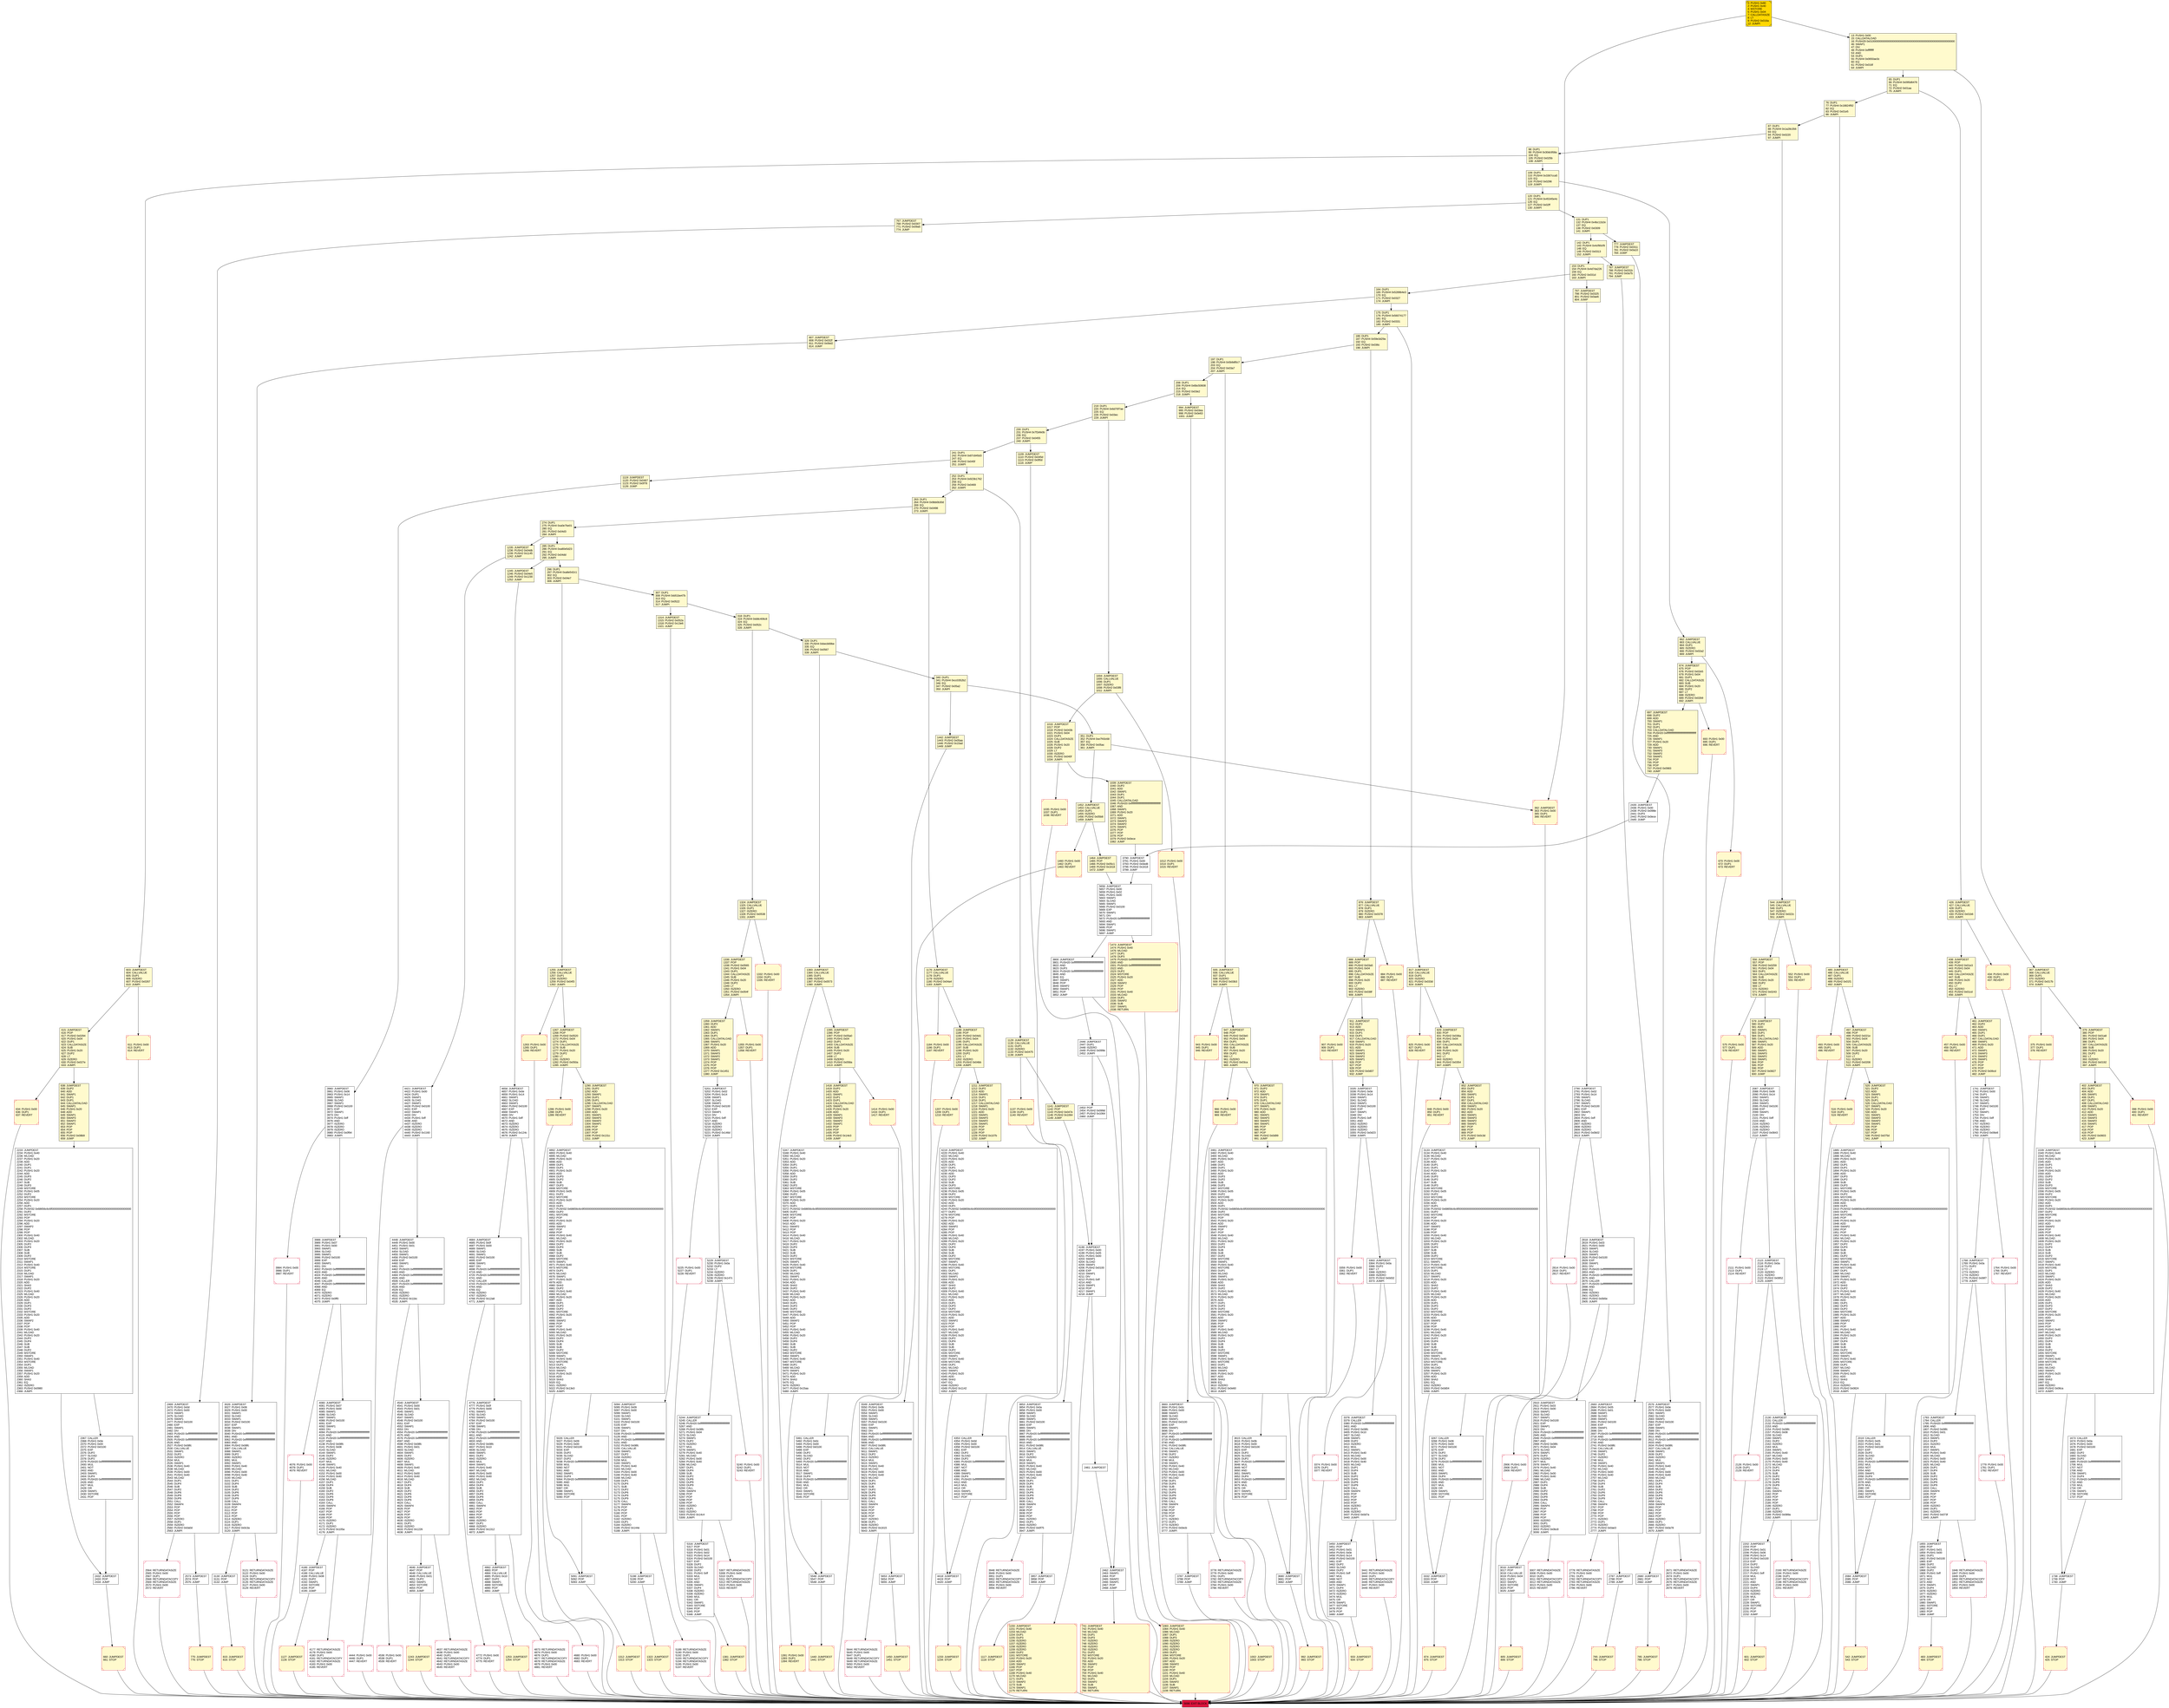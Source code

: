 digraph G {
bgcolor=transparent rankdir=UD;
node [shape=box style=filled color=black fillcolor=white fontname=arial fontcolor=black];
2367 [label="2367: CALLER\l2368: PUSH1 0x0e\l2370: PUSH1 0x00\l2372: PUSH2 0x0100\l2375: EXP\l2376: DUP2\l2377: SLOAD\l2378: DUP2\l2379: PUSH20 0xffffffffffffffffffffffffffffffffffffffff\l2400: MUL\l2401: NOT\l2402: AND\l2403: SWAP1\l2404: DUP4\l2405: PUSH20 0xffffffffffffffffffffffffffffffffffffffff\l2426: AND\l2427: MUL\l2428: OR\l2429: SWAP1\l2430: SSTORE\l2431: POP\l" ];
4637 [label="4637: RETURNDATASIZE\l4638: PUSH1 0x00\l4640: DUP1\l4641: RETURNDATACOPY\l4642: RETURNDATASIZE\l4643: PUSH1 0x00\l4645: REVERT\l" shape=Msquare color=crimson ];
5549 [label="5549: JUMPDEST\l5550: PUSH1 0x0b\l5552: PUSH1 0x00\l5554: SWAP1\l5555: SLOAD\l5556: SWAP1\l5557: PUSH2 0x0100\l5560: EXP\l5561: SWAP1\l5562: DIV\l5563: PUSH20 0xffffffffffffffffffffffffffffffffffffffff\l5584: AND\l5585: PUSH20 0xffffffffffffffffffffffffffffffffffffffff\l5606: AND\l5607: PUSH2 0x08fc\l5610: CALLVALUE\l5611: SWAP1\l5612: DUP2\l5613: ISZERO\l5614: MUL\l5615: SWAP1\l5616: PUSH1 0x40\l5618: MLOAD\l5619: PUSH1 0x00\l5621: PUSH1 0x40\l5623: MLOAD\l5624: DUP1\l5625: DUP4\l5626: SUB\l5627: DUP2\l5628: DUP6\l5629: DUP9\l5630: DUP9\l5631: CALL\l5632: SWAP4\l5633: POP\l5634: POP\l5635: POP\l5636: POP\l5637: ISZERO\l5638: DUP1\l5639: ISZERO\l5640: PUSH2 0x1615\l5643: JUMPI\l" ];
3800 [label="3800: JUMPDEST\l3801: PUSH20 0xffffffffffffffffffffffffffffffffffffffff\l3822: AND\l3823: DUP3\l3824: PUSH20 0xffffffffffffffffffffffffffffffffffffffff\l3845: AND\l3846: EQ\l3847: SWAP1\l3848: POP\l3849: SWAP2\l3850: SWAP1\l3851: POP\l3852: JUMP\l" ];
230 [label="230: DUP1\l231: PUSH4 0x7f2efe0b\l236: EQ\l237: PUSH2 0x0455\l240: JUMPI\l" fillcolor=lemonchiffon ];
943 [label="943: PUSH1 0x00\l945: DUP1\l946: REVERT\l" fillcolor=lemonchiffon shape=Msquare color=crimson ];
662 [label="662: JUMPDEST\l663: CALLVALUE\l664: DUP1\l665: ISZERO\l666: PUSH2 0x02a2\l669: JUMPI\l" fillcolor=lemonchiffon ];
4892 [label="4892: JUMPDEST\l4893: PUSH1 0x40\l4895: MLOAD\l4896: PUSH1 0x20\l4898: ADD\l4899: DUP1\l4900: DUP1\l4901: PUSH1 0x20\l4903: ADD\l4904: DUP3\l4905: DUP2\l4906: SUB\l4907: DUP3\l4908: MSTORE\l4909: PUSH1 0x05\l4911: DUP2\l4912: MSTORE\l4913: PUSH1 0x20\l4915: ADD\l4916: DUP1\l4917: PUSH32 0x68656c6c6f000000000000000000000000000000000000000000000000000000\l4950: DUP2\l4951: MSTORE\l4952: POP\l4953: PUSH1 0x20\l4955: ADD\l4956: SWAP2\l4957: POP\l4958: POP\l4959: PUSH1 0x40\l4961: MLOAD\l4962: PUSH1 0x20\l4964: DUP2\l4965: DUP4\l4966: SUB\l4967: SUB\l4968: DUP2\l4969: MSTORE\l4970: SWAP1\l4971: PUSH1 0x40\l4973: MSTORE\l4974: DUP1\l4975: MLOAD\l4976: SWAP1\l4977: PUSH1 0x20\l4979: ADD\l4980: SHA3\l4981: DUP2\l4982: PUSH1 0x40\l4984: MLOAD\l4985: PUSH1 0x20\l4987: ADD\l4988: DUP1\l4989: DUP3\l4990: DUP2\l4991: MSTORE\l4992: PUSH1 0x20\l4994: ADD\l4995: SWAP2\l4996: POP\l4997: POP\l4998: PUSH1 0x40\l5000: MLOAD\l5001: PUSH1 0x20\l5003: DUP2\l5004: DUP4\l5005: SUB\l5006: SUB\l5007: DUP2\l5008: MSTORE\l5009: SWAP1\l5010: PUSH1 0x40\l5012: MSTORE\l5013: DUP1\l5014: MLOAD\l5015: SWAP1\l5016: PUSH1 0x20\l5018: ADD\l5019: SHA3\l5020: EQ\l5021: ISZERO\l5022: PUSH2 0x13e3\l5025: JUMPI\l" ];
109 [label="109: DUP1\l110: PUSH4 0x3367cca5\l115: EQ\l116: PUSH2 0x0296\l119: JUMPI\l" fillcolor=lemonchiffon ];
434 [label="434: PUSH1 0x00\l436: DUP1\l437: REVERT\l" fillcolor=lemonchiffon shape=Msquare color=crimson ];
1460 [label="1460: PUSH1 0x00\l1462: DUP1\l1463: REVERT\l" fillcolor=lemonchiffon shape=Msquare color=crimson ];
5644 [label="5644: RETURNDATASIZE\l5645: PUSH1 0x00\l5647: DUP1\l5648: RETURNDATACOPY\l5649: RETURNDATASIZE\l5650: PUSH1 0x00\l5652: REVERT\l" shape=Msquare color=crimson ];
164 [label="164: DUP1\l165: PUSH4 0x5289b4e3\l170: EQ\l171: PUSH2 0x0327\l174: JUMPI\l" fillcolor=lemonchiffon ];
4536 [label="4536: PUSH1 0x00\l4538: DUP1\l4539: REVERT\l" shape=Msquare color=crimson ];
197 [label="197: DUP1\l198: PUSH4 0x5b9df0c7\l203: EQ\l204: PUSH2 0x03a7\l207: JUMPI\l" fillcolor=lemonchiffon ];
2564 [label="2564: RETURNDATASIZE\l2565: PUSH1 0x00\l2567: DUP1\l2568: RETURNDATACOPY\l2569: RETURNDATASIZE\l2570: PUSH1 0x00\l2572: REVERT\l" shape=Msquare color=crimson ];
615 [label="615: JUMPDEST\l616: POP\l617: PUSH2 0x0294\l620: PUSH1 0x04\l622: DUP1\l623: CALLDATASIZE\l624: SUB\l625: PUSH1 0x20\l627: DUP2\l628: LT\l629: ISZERO\l630: PUSH2 0x027e\l633: JUMPI\l" fillcolor=lemonchiffon ];
438 [label="438: JUMPDEST\l439: POP\l440: PUSH2 0x01e3\l443: PUSH1 0x04\l445: DUP1\l446: CALLDATASIZE\l447: SUB\l448: PUSH1 0x20\l450: DUP2\l451: LT\l452: ISZERO\l453: PUSH2 0x01cd\l456: JUMPI\l" fillcolor=lemonchiffon ];
2790 [label="2790: JUMPDEST\l2791: PUSH1 0x02\l2793: PUSH1 0x14\l2795: SWAP1\l2796: SLOAD\l2797: SWAP1\l2798: PUSH2 0x0100\l2801: EXP\l2802: SWAP1\l2803: DIV\l2804: PUSH1 0xff\l2806: AND\l2807: ISZERO\l2808: ISZERO\l2809: ISZERO\l2810: PUSH2 0x0b02\l2813: JUMPI\l" ];
5026 [label="5026: CALLER\l5027: PUSH1 0x09\l5029: PUSH1 0x00\l5031: PUSH2 0x0100\l5034: EXP\l5035: DUP2\l5036: SLOAD\l5037: DUP2\l5038: PUSH20 0xffffffffffffffffffffffffffffffffffffffff\l5059: MUL\l5060: NOT\l5061: AND\l5062: SWAP1\l5063: DUP4\l5064: PUSH20 0xffffffffffffffffffffffffffffffffffffffff\l5085: AND\l5086: MUL\l5087: OR\l5088: SWAP1\l5089: SSTORE\l5090: POP\l" ];
3332 [label="3332: JUMPDEST\l3333: POP\l3334: JUMP\l" ];
1414 [label="1414: PUSH1 0x00\l1416: DUP1\l1417: REVERT\l" fillcolor=lemonchiffon shape=Msquare color=crimson ];
907 [label="907: PUSH1 0x00\l909: DUP1\l910: REVERT\l" fillcolor=lemonchiffon shape=Msquare color=crimson ];
3121 [label="3121: RETURNDATASIZE\l3122: PUSH1 0x00\l3124: DUP1\l3125: RETURNDATACOPY\l3126: RETURNDATASIZE\l3127: PUSH1 0x00\l3129: REVERT\l" shape=Msquare color=crimson ];
398 [label="398: PUSH1 0x00\l400: DUP1\l401: REVERT\l" fillcolor=lemonchiffon shape=Msquare color=crimson ];
933 [label="933: JUMPDEST\l934: STOP\l" fillcolor=lemonchiffon shape=Msquare color=crimson ];
3984 [label="3984: PUSH1 0x00\l3986: DUP1\l3987: REVERT\l" shape=Msquare color=crimson ];
1440 [label="1440: JUMPDEST\l1441: STOP\l" fillcolor=lemonchiffon shape=Msquare color=crimson ];
2462 [label="2462: JUMPDEST\l2463: SWAP1\l2464: POP\l2465: SWAP2\l2466: SWAP1\l2467: POP\l2468: JUMP\l" ];
1235 [label="1235: JUMPDEST\l1236: PUSH2 0x04db\l1239: PUSH2 0x1145\l1242: JUMP\l" fillcolor=lemonchiffon ];
76 [label="76: DUP1\l77: PUSH4 0x18824f92\l82: EQ\l83: PUSH2 0x01e5\l86: JUMPI\l" fillcolor=lemonchiffon ];
424 [label="424: JUMPDEST\l425: STOP\l" fillcolor=lemonchiffon shape=Msquare color=crimson ];
263 [label="263: DUP1\l264: PUSH4 0x9bb0b30d\l269: EQ\l270: PUSH2 0x0498\l273: JUMPI\l" fillcolor=lemonchiffon ];
1450 [label="1450: JUMPDEST\l1451: STOP\l" fillcolor=lemonchiffon shape=Msquare color=crimson ];
5698 [label="5698: EXIT BLOCK\l" fillcolor=crimson ];
4177 [label="4177: RETURNDATASIZE\l4178: PUSH1 0x00\l4180: DUP1\l4181: RETURNDATACOPY\l4182: RETURNDATASIZE\l4183: PUSH1 0x00\l4185: REVERT\l" shape=Msquare color=crimson ];
493 [label="493: PUSH1 0x00\l495: DUP1\l496: REVERT\l" fillcolor=lemonchiffon shape=Msquare color=crimson ];
3853 [label="3853: JUMPDEST\l3854: PUSH1 0x0a\l3856: PUSH1 0x00\l3858: SWAP1\l3859: SLOAD\l3860: SWAP1\l3861: PUSH2 0x0100\l3864: EXP\l3865: SWAP1\l3866: DIV\l3867: PUSH20 0xffffffffffffffffffffffffffffffffffffffff\l3888: AND\l3889: PUSH20 0xffffffffffffffffffffffffffffffffffffffff\l3910: AND\l3911: PUSH2 0x08fc\l3914: CALLVALUE\l3915: SWAP1\l3916: DUP2\l3917: ISZERO\l3918: MUL\l3919: SWAP1\l3920: PUSH1 0x40\l3922: MLOAD\l3923: PUSH1 0x00\l3925: PUSH1 0x40\l3927: MLOAD\l3928: DUP1\l3929: DUP4\l3930: SUB\l3931: DUP2\l3932: DUP6\l3933: DUP9\l3934: DUP9\l3935: CALL\l3936: SWAP4\l3937: POP\l3938: POP\l3939: POP\l3940: POP\l3941: ISZERO\l3942: DUP1\l3943: ISZERO\l3944: PUSH2 0x0f75\l3947: JUMPI\l" ];
4076 [label="4076: PUSH1 0x00\l4078: DUP1\l4079: REVERT\l" shape=Msquare color=crimson ];
1290 [label="1290: JUMPDEST\l1291: DUP2\l1292: ADD\l1293: SWAP1\l1294: DUP1\l1295: DUP1\l1296: CALLDATALOAD\l1297: SWAP1\l1298: PUSH1 0x20\l1300: ADD\l1301: SWAP1\l1302: SWAP3\l1303: SWAP2\l1304: SWAP1\l1305: POP\l1306: POP\l1307: POP\l1308: PUSH2 0x131c\l1311: JUMP\l" fillcolor=lemonchiffon ];
4080 [label="4080: JUMPDEST\l4081: PUSH1 0x07\l4083: PUSH1 0x00\l4085: SWAP1\l4086: SLOAD\l4087: SWAP1\l4088: PUSH2 0x0100\l4091: EXP\l4092: SWAP1\l4093: DIV\l4094: PUSH20 0xffffffffffffffffffffffffffffffffffffffff\l4115: AND\l4116: PUSH20 0xffffffffffffffffffffffffffffffffffffffff\l4137: AND\l4138: PUSH2 0x08fc\l4141: PUSH1 0x08\l4143: SLOAD\l4144: SWAP1\l4145: DUP2\l4146: ISZERO\l4147: MUL\l4148: SWAP1\l4149: PUSH1 0x40\l4151: MLOAD\l4152: PUSH1 0x00\l4154: PUSH1 0x40\l4156: MLOAD\l4157: DUP1\l4158: DUP4\l4159: SUB\l4160: DUP2\l4161: DUP6\l4162: DUP9\l4163: DUP9\l4164: CALL\l4165: SWAP4\l4166: POP\l4167: POP\l4168: POP\l4169: POP\l4170: ISZERO\l4171: DUP1\l4172: ISZERO\l4173: PUSH2 0x105a\l4176: JUMPI\l" ];
697 [label="697: JUMPDEST\l698: DUP2\l699: ADD\l700: SWAP1\l701: DUP1\l702: DUP1\l703: CALLDATALOAD\l704: PUSH20 0xffffffffffffffffffffffffffffffffffffffff\l725: AND\l726: SWAP1\l727: PUSH1 0x20\l729: ADD\l730: SWAP1\l731: SWAP3\l732: SWAP2\l733: SWAP1\l734: POP\l735: POP\l736: POP\l737: PUSH2 0x0983\l740: JUMP\l" fillcolor=lemonchiffon ];
3957 [label="3957: JUMPDEST\l3958: POP\l3959: JUMP\l" ];
2233 [label="2233: JUMPDEST\l2234: PUSH1 0x40\l2236: MLOAD\l2237: PUSH1 0x20\l2239: ADD\l2240: DUP1\l2241: DUP1\l2242: PUSH1 0x20\l2244: ADD\l2245: DUP3\l2246: DUP2\l2247: SUB\l2248: DUP3\l2249: MSTORE\l2250: PUSH1 0x05\l2252: DUP2\l2253: MSTORE\l2254: PUSH1 0x20\l2256: ADD\l2257: DUP1\l2258: PUSH32 0x68656c6c6f000000000000000000000000000000000000000000000000000000\l2291: DUP2\l2292: MSTORE\l2293: POP\l2294: PUSH1 0x20\l2296: ADD\l2297: SWAP2\l2298: POP\l2299: POP\l2300: PUSH1 0x40\l2302: MLOAD\l2303: PUSH1 0x20\l2305: DUP2\l2306: DUP4\l2307: SUB\l2308: SUB\l2309: DUP2\l2310: MSTORE\l2311: SWAP1\l2312: PUSH1 0x40\l2314: MSTORE\l2315: DUP1\l2316: MLOAD\l2317: SWAP1\l2318: PUSH1 0x20\l2320: ADD\l2321: SHA3\l2322: DUP2\l2323: PUSH1 0x40\l2325: MLOAD\l2326: PUSH1 0x20\l2328: ADD\l2329: DUP1\l2330: DUP3\l2331: DUP2\l2332: MSTORE\l2333: PUSH1 0x20\l2335: ADD\l2336: SWAP2\l2337: POP\l2338: POP\l2339: PUSH1 0x40\l2341: MLOAD\l2342: PUSH1 0x20\l2344: DUP2\l2345: DUP4\l2346: SUB\l2347: SUB\l2348: DUP2\l2349: MSTORE\l2350: SWAP1\l2351: PUSH1 0x40\l2353: MSTORE\l2354: DUP1\l2355: MLOAD\l2356: SWAP1\l2357: PUSH1 0x20\l2359: ADD\l2360: SHA3\l2361: EQ\l2362: ISZERO\l2363: PUSH2 0x0980\l2366: JUMPI\l" ];
1012 [label="1012: PUSH1 0x00\l1014: DUP1\l1015: REVERT\l" fillcolor=lemonchiffon shape=Msquare color=crimson ];
1395 [label="1395: JUMPDEST\l1396: POP\l1397: PUSH2 0x05a0\l1400: PUSH1 0x04\l1402: DUP1\l1403: CALLDATASIZE\l1404: SUB\l1405: PUSH1 0x20\l1407: DUP2\l1408: LT\l1409: ISZERO\l1410: PUSH2 0x058a\l1413: JUMPI\l" fillcolor=lemonchiffon ];
307 [label="307: DUP1\l308: PUSH4 0xb51be47b\l313: EQ\l314: PUSH2 0x0522\l317: JUMPI\l" fillcolor=lemonchiffon ];
497 [label="497: JUMPDEST\l498: POP\l499: PUSH2 0x021e\l502: PUSH1 0x04\l504: DUP1\l505: CALLDATASIZE\l506: SUB\l507: PUSH1 0x20\l509: DUP2\l510: LT\l511: ISZERO\l512: PUSH2 0x0208\l515: JUMPI\l" fillcolor=lemonchiffon ];
5189 [label="5189: RETURNDATASIZE\l5190: PUSH1 0x00\l5192: DUP1\l5193: RETURNDATACOPY\l5194: RETURNDATASIZE\l5195: PUSH1 0x00\l5197: REVERT\l" shape=Msquare color=crimson ];
208 [label="208: DUP1\l209: PUSH4 0x6bc50608\l214: EQ\l215: PUSH2 0x03e2\l218: JUMPI\l" fillcolor=lemonchiffon ];
4418 [label="4418: JUMPDEST\l4419: POP\l4420: JUMP\l" ];
966 [label="966: PUSH1 0x00\l968: DUP1\l969: REVERT\l" fillcolor=lemonchiffon shape=Msquare color=crimson ];
457 [label="457: PUSH1 0x00\l459: DUP1\l460: REVERT\l" fillcolor=lemonchiffon shape=Msquare color=crimson ];
829 [label="829: JUMPDEST\l830: POP\l831: PUSH2 0x036a\l834: PUSH1 0x04\l836: DUP1\l837: CALLDATASIZE\l838: SUB\l839: PUSH1 0x20\l841: DUP2\l842: LT\l843: ISZERO\l844: PUSH2 0x0354\l847: JUMPI\l" fillcolor=lemonchiffon ];
1119 [label="1119: JUMPDEST\l1120: PUSH2 0x0467\l1123: PUSH2 0x0f78\l1126: JUMP\l" fillcolor=lemonchiffon ];
4684 [label="4684: JUMPDEST\l4685: PUSH1 0x0f\l4687: PUSH1 0x00\l4689: SWAP1\l4690: SLOAD\l4691: SWAP1\l4692: PUSH2 0x0100\l4695: EXP\l4696: SWAP1\l4697: DIV\l4698: PUSH20 0xffffffffffffffffffffffffffffffffffffffff\l4719: AND\l4720: PUSH20 0xffffffffffffffffffffffffffffffffffffffff\l4741: AND\l4742: CALLER\l4743: PUSH20 0xffffffffffffffffffffffffffffffffffffffff\l4764: AND\l4765: EQ\l4766: ISZERO\l4767: ISZERO\l4768: PUSH2 0x12a8\l4771: JUMPI\l" ];
876 [label="876: JUMPDEST\l877: CALLVALUE\l878: DUP1\l879: ISZERO\l880: PUSH2 0x0378\l883: JUMPI\l" fillcolor=lemonchiffon ];
2818 [label="2818: JUMPDEST\l2819: PUSH1 0x03\l2821: PUSH1 0x00\l2823: SWAP1\l2824: SLOAD\l2825: SWAP1\l2826: PUSH2 0x0100\l2829: EXP\l2830: SWAP1\l2831: DIV\l2832: PUSH20 0xffffffffffffffffffffffffffffffffffffffff\l2853: AND\l2854: PUSH20 0xffffffffffffffffffffffffffffffffffffffff\l2875: AND\l2876: CALLER\l2877: PUSH20 0xffffffffffffffffffffffffffffffffffffffff\l2898: AND\l2899: EQ\l2900: ISZERO\l2901: ISZERO\l2902: PUSH2 0x0b5e\l2905: JUMPI\l" ];
992 [label="992: JUMPDEST\l993: STOP\l" fillcolor=lemonchiffon shape=Msquare color=crimson ];
2671 [label="2671: RETURNDATASIZE\l2672: PUSH1 0x00\l2674: DUP1\l2675: RETURNDATACOPY\l2676: RETURNDATASIZE\l2677: PUSH1 0x00\l2679: REVERT\l" shape=Msquare color=crimson ];
483 [label="483: JUMPDEST\l484: STOP\l" fillcolor=lemonchiffon shape=Msquare color=crimson ];
2683 [label="2683: JUMPDEST\l2684: PUSH1 0x05\l2686: PUSH1 0x01\l2688: SWAP1\l2689: SLOAD\l2690: SWAP1\l2691: PUSH2 0x0100\l2694: EXP\l2695: SWAP1\l2696: DIV\l2697: PUSH20 0xffffffffffffffffffffffffffffffffffffffff\l2718: AND\l2719: PUSH20 0xffffffffffffffffffffffffffffffffffffffff\l2740: AND\l2741: PUSH2 0x08fc\l2744: CALLVALUE\l2745: SWAP1\l2746: DUP2\l2747: ISZERO\l2748: MUL\l2749: SWAP1\l2750: PUSH1 0x40\l2752: MLOAD\l2753: PUSH1 0x00\l2755: PUSH1 0x40\l2757: MLOAD\l2758: DUP1\l2759: DUP4\l2760: SUB\l2761: DUP2\l2762: DUP6\l2763: DUP9\l2764: DUP9\l2765: CALL\l2766: SWAP4\l2767: POP\l2768: POP\l2769: POP\l2770: POP\l2771: ISZERO\l2772: DUP1\l2773: ISZERO\l2774: PUSH2 0x0ae3\l2777: JUMPI\l" ];
2130 [label="2130: JUMPDEST\l2131: CALLER\l2132: PUSH20 0xffffffffffffffffffffffffffffffffffffffff\l2153: AND\l2154: PUSH2 0x08fc\l2157: PUSH1 0x08\l2159: SLOAD\l2160: SWAP1\l2161: DUP2\l2162: ISZERO\l2163: MUL\l2164: SWAP1\l2165: PUSH1 0x40\l2167: MLOAD\l2168: PUSH1 0x00\l2170: PUSH1 0x40\l2172: MLOAD\l2173: DUP1\l2174: DUP4\l2175: SUB\l2176: DUP2\l2177: DUP6\l2178: DUP9\l2179: DUP9\l2180: CALL\l2181: SWAP4\l2182: POP\l2183: POP\l2184: POP\l2185: POP\l2186: ISZERO\l2187: DUP1\l2188: ISZERO\l2189: PUSH2 0x089a\l2192: JUMPI\l" ];
402 [label="402: JUMPDEST\l403: DUP2\l404: ADD\l405: SWAP1\l406: DUP1\l407: DUP1\l408: CALLDATALOAD\l409: SWAP1\l410: PUSH1 0x20\l412: ADD\l413: SWAP1\l414: SWAP3\l415: SWAP2\l416: SWAP1\l417: POP\l418: POP\l419: POP\l420: PUSH2 0x0603\l423: JUMP\l" fillcolor=lemonchiffon ];
1002 [label="1002: JUMPDEST\l1003: STOP\l" fillcolor=lemonchiffon shape=Msquare color=crimson ];
3026 [label="3026: JUMPDEST\l3027: PUSH1 0x06\l3029: PUSH1 0x00\l3031: SWAP1\l3032: SLOAD\l3033: SWAP1\l3034: PUSH2 0x0100\l3037: EXP\l3038: SWAP1\l3039: DIV\l3040: PUSH20 0xffffffffffffffffffffffffffffffffffffffff\l3061: AND\l3062: PUSH20 0xffffffffffffffffffffffffffffffffffffffff\l3083: AND\l3084: PUSH2 0x08fc\l3087: CALLVALUE\l3088: SWAP1\l3089: DUP2\l3090: ISZERO\l3091: MUL\l3092: SWAP1\l3093: PUSH1 0x40\l3095: MLOAD\l3096: PUSH1 0x00\l3098: PUSH1 0x40\l3100: MLOAD\l3101: DUP1\l3102: DUP4\l3103: SUB\l3104: DUP2\l3105: DUP6\l3106: DUP9\l3107: DUP9\l3108: CALL\l3109: SWAP4\l3110: POP\l3111: POP\l3112: POP\l3113: POP\l3114: ISZERO\l3115: DUP1\l3116: ISZERO\l3117: PUSH2 0x0c3a\l3120: JUMPI\l" ];
2087 [label="2087: JUMPDEST\l2088: PUSH1 0x06\l2090: PUSH1 0x14\l2092: SWAP1\l2093: SLOAD\l2094: SWAP1\l2095: PUSH2 0x0100\l2098: EXP\l2099: SWAP1\l2100: DIV\l2101: PUSH1 0xff\l2103: AND\l2104: ISZERO\l2105: ISZERO\l2106: ISZERO\l2107: PUSH2 0x0843\l2110: JUMPI\l" ];
785 [label="785: JUMPDEST\l786: STOP\l" fillcolor=lemonchiffon shape=Msquare color=crimson ];
2193 [label="2193: RETURNDATASIZE\l2194: PUSH1 0x00\l2196: DUP1\l2197: RETURNDATACOPY\l2198: RETURNDATASIZE\l2199: PUSH1 0x00\l2201: REVERT\l" shape=Msquare color=crimson ];
579 [label="579: JUMPDEST\l580: DUP2\l581: ADD\l582: SWAP1\l583: DUP1\l584: DUP1\l585: CALLDATALOAD\l586: SWAP1\l587: PUSH1 0x20\l589: ADD\l590: SWAP1\l591: SWAP3\l592: SWAP2\l593: SWAP1\l594: POP\l595: POP\l596: POP\l597: PUSH2 0x0827\l600: JUMP\l" fillcolor=lemonchiffon ];
5546 [label="5546: JUMPDEST\l5547: POP\l5548: JUMP\l" ];
795 [label="795: JUMPDEST\l796: STOP\l" fillcolor=lemonchiffon shape=Msquare color=crimson ];
3374 [label="3374: PUSH1 0x00\l3376: DUP1\l3377: REVERT\l" shape=Msquare color=crimson ];
1039 [label="1039: JUMPDEST\l1040: DUP2\l1041: ADD\l1042: SWAP1\l1043: DUP1\l1044: DUP1\l1045: CALLDATALOAD\l1046: PUSH20 0xffffffffffffffffffffffffffffffffffffffff\l1067: AND\l1068: SWAP1\l1069: PUSH1 0x20\l1071: ADD\l1072: SWAP1\l1073: SWAP3\l1074: SWAP2\l1075: SWAP1\l1076: POP\l1077: POP\l1078: POP\l1079: PUSH2 0x0ece\l1082: JUMP\l" fillcolor=lemonchiffon ];
1473 [label="1473: JUMPDEST\l1474: PUSH1 0x40\l1476: MLOAD\l1477: DUP1\l1478: DUP3\l1479: PUSH20 0xffffffffffffffffffffffffffffffffffffffff\l1500: AND\l1501: PUSH20 0xffffffffffffffffffffffffffffffffffffffff\l1522: AND\l1523: DUP2\l1524: MSTORE\l1525: PUSH1 0x20\l1527: ADD\l1528: SWAP2\l1529: POP\l1530: POP\l1531: PUSH1 0x40\l1533: MLOAD\l1534: DUP1\l1535: SWAP2\l1536: SUB\l1537: SWAP1\l1538: RETURN\l" fillcolor=lemonchiffon shape=Msquare color=crimson ];
131 [label="131: DUP1\l132: PUSH4 0x4bc11b2e\l137: EQ\l138: PUSH2 0x0309\l141: JUMPI\l" fillcolor=lemonchiffon ];
775 [label="775: JUMPDEST\l776: STOP\l" fillcolor=lemonchiffon shape=Msquare color=crimson ];
3267 [label="3267: CALLER\l3268: PUSH1 0x06\l3270: PUSH1 0x00\l3272: PUSH2 0x0100\l3275: EXP\l3276: DUP2\l3277: SLOAD\l3278: DUP2\l3279: PUSH20 0xffffffffffffffffffffffffffffffffffffffff\l3300: MUL\l3301: NOT\l3302: AND\l3303: SWAP1\l3304: DUP4\l3305: PUSH20 0xffffffffffffffffffffffffffffffffffffffff\l3326: AND\l3327: MUL\l3328: OR\l3329: SWAP1\l3330: SSTORE\l3331: POP\l" ];
3615 [label="3615: CALLER\l3616: PUSH1 0x0b\l3618: PUSH1 0x00\l3620: PUSH2 0x0100\l3623: EXP\l3624: DUP2\l3625: SLOAD\l3626: DUP2\l3627: PUSH20 0xffffffffffffffffffffffffffffffffffffffff\l3648: MUL\l3649: NOT\l3650: AND\l3651: SWAP1\l3652: DUP4\l3653: PUSH20 0xffffffffffffffffffffffffffffffffffffffff\l3674: AND\l3675: MUL\l3676: OR\l3677: SWAP1\l3678: SSTORE\l3679: POP\l" ];
3960 [label="3960: JUMPDEST\l3961: PUSH1 0x06\l3963: PUSH1 0x14\l3965: SWAP1\l3966: SLOAD\l3967: SWAP1\l3968: PUSH2 0x0100\l3971: EXP\l3972: SWAP1\l3973: DIV\l3974: PUSH1 0xff\l3976: AND\l3977: ISZERO\l3978: ISZERO\l3979: ISZERO\l3980: PUSH2 0x0f94\l3983: JUMPI\l" ];
1332 [label="1332: PUSH1 0x00\l1334: DUP1\l1335: REVERT\l" fillcolor=lemonchiffon shape=Msquare color=crimson ];
98 [label="98: DUP1\l99: PUSH4 0x30dc958a\l104: EQ\l105: PUSH2 0x025b\l108: JUMPI\l" fillcolor=lemonchiffon ];
825 [label="825: PUSH1 0x00\l827: DUP1\l828: REVERT\l" fillcolor=lemonchiffon shape=Msquare color=crimson ];
1383 [label="1383: JUMPDEST\l1384: CALLVALUE\l1385: DUP1\l1386: ISZERO\l1387: PUSH2 0x0573\l1390: JUMPI\l" fillcolor=lemonchiffon ];
1885 [label="1885: JUMPDEST\l1886: PUSH1 0x40\l1888: MLOAD\l1889: PUSH1 0x20\l1891: ADD\l1892: DUP1\l1893: DUP1\l1894: PUSH1 0x20\l1896: ADD\l1897: DUP3\l1898: DUP2\l1899: SUB\l1900: DUP3\l1901: MSTORE\l1902: PUSH1 0x05\l1904: DUP2\l1905: MSTORE\l1906: PUSH1 0x20\l1908: ADD\l1909: DUP1\l1910: PUSH32 0x68656c6c6f000000000000000000000000000000000000000000000000000000\l1943: DUP2\l1944: MSTORE\l1945: POP\l1946: PUSH1 0x20\l1948: ADD\l1949: SWAP2\l1950: POP\l1951: POP\l1952: PUSH1 0x40\l1954: MLOAD\l1955: PUSH1 0x20\l1957: DUP2\l1958: DUP4\l1959: SUB\l1960: SUB\l1961: DUP2\l1962: MSTORE\l1963: SWAP1\l1964: PUSH1 0x40\l1966: MSTORE\l1967: DUP1\l1968: MLOAD\l1969: SWAP1\l1970: PUSH1 0x20\l1972: ADD\l1973: SHA3\l1974: DUP2\l1975: PUSH1 0x40\l1977: MLOAD\l1978: PUSH1 0x20\l1980: ADD\l1981: DUP1\l1982: DUP3\l1983: DUP2\l1984: MSTORE\l1985: PUSH1 0x20\l1987: ADD\l1988: SWAP2\l1989: POP\l1990: POP\l1991: PUSH1 0x40\l1993: MLOAD\l1994: PUSH1 0x20\l1996: DUP2\l1997: DUP4\l1998: SUB\l1999: SUB\l2000: DUP2\l2001: MSTORE\l2002: SWAP1\l2003: PUSH1 0x40\l2005: MSTORE\l2006: DUP1\l2007: MLOAD\l2008: SWAP1\l2009: PUSH1 0x20\l2011: ADD\l2012: SHA3\l2013: EQ\l2014: ISZERO\l2015: PUSH2 0x0824\l2018: JUMPI\l" ];
5307 [label="5307: RETURNDATASIZE\l5308: PUSH1 0x00\l5310: DUP1\l5311: RETURNDATACOPY\l5312: RETURNDATASIZE\l5313: PUSH1 0x00\l5315: REVERT\l" shape=Msquare color=crimson ];
186 [label="186: DUP1\l187: PUSH4 0x59e3d29a\l192: EQ\l193: PUSH2 0x036c\l196: JUMPI\l" fillcolor=lemonchiffon ];
367 [label="367: JUMPDEST\l368: CALLVALUE\l369: DUP1\l370: ISZERO\l371: PUSH2 0x017b\l374: JUMPI\l" fillcolor=lemonchiffon ];
1286 [label="1286: PUSH1 0x00\l1288: DUP1\l1289: REVERT\l" fillcolor=lemonchiffon shape=Msquare color=crimson ];
2432 [label="2432: JUMPDEST\l2433: POP\l2434: JUMP\l" ];
2019 [label="2019: CALLER\l2020: PUSH1 0x05\l2022: PUSH1 0x01\l2024: PUSH2 0x0100\l2027: EXP\l2028: DUP2\l2029: SLOAD\l2030: DUP2\l2031: PUSH20 0xffffffffffffffffffffffffffffffffffffffff\l2052: MUL\l2053: NOT\l2054: AND\l2055: SWAP1\l2056: DUP4\l2057: PUSH20 0xffffffffffffffffffffffffffffffffffffffff\l2078: AND\l2079: MUL\l2080: OR\l2081: SWAP1\l2082: SSTORE\l2083: POP\l" ];
4353 [label="4353: CALLER\l4354: PUSH1 0x0d\l4356: PUSH1 0x00\l4358: PUSH2 0x0100\l4361: EXP\l4362: DUP2\l4363: SLOAD\l4364: DUP2\l4365: PUSH20 0xffffffffffffffffffffffffffffffffffffffff\l4386: MUL\l4387: NOT\l4388: AND\l4389: SWAP1\l4390: DUP4\l4391: PUSH20 0xffffffffffffffffffffffffffffffffffffffff\l4412: AND\l4413: MUL\l4414: OR\l4415: SWAP1\l4416: SSTORE\l4417: POP\l" ];
805 [label="805: JUMPDEST\l806: STOP\l" fillcolor=lemonchiffon shape=Msquare color=crimson ];
1312 [label="1312: JUMPDEST\l1313: STOP\l" fillcolor=lemonchiffon shape=Msquare color=crimson ];
1245 [label="1245: JUMPDEST\l1246: PUSH2 0x04e5\l1249: PUSH2 0x1230\l1252: JUMP\l" fillcolor=lemonchiffon ];
815 [label="815: JUMPDEST\l816: STOP\l" fillcolor=lemonchiffon shape=Msquare color=crimson ];
797 [label="797: JUMPDEST\l798: PUSH2 0x0325\l801: PUSH2 0x0ae6\l804: JUMP\l" fillcolor=lemonchiffon ];
1322 [label="1322: JUMPDEST\l1323: STOP\l" fillcolor=lemonchiffon shape=Msquare color=crimson ];
3359 [label="3359: PUSH1 0x00\l3361: DUP1\l3362: REVERT\l" shape=Msquare color=crimson ];
65 [label="65: DUP1\l66: PUSH4 0x095d6476\l71: EQ\l72: PUSH2 0x01aa\l75: JUMPI\l" fillcolor=lemonchiffon ];
87 [label="87: DUP1\l88: PUSH4 0x1a28c356\l93: EQ\l94: PUSH2 0x0220\l97: JUMPI\l" fillcolor=lemonchiffon ];
4219 [label="4219: JUMPDEST\l4220: PUSH1 0x40\l4222: MLOAD\l4223: PUSH1 0x20\l4225: ADD\l4226: DUP1\l4227: DUP1\l4228: PUSH1 0x20\l4230: ADD\l4231: DUP3\l4232: DUP2\l4233: SUB\l4234: DUP3\l4235: MSTORE\l4236: PUSH1 0x05\l4238: DUP2\l4239: MSTORE\l4240: PUSH1 0x20\l4242: ADD\l4243: DUP1\l4244: PUSH32 0x68656c6c6f000000000000000000000000000000000000000000000000000000\l4277: DUP2\l4278: MSTORE\l4279: POP\l4280: PUSH1 0x20\l4282: ADD\l4283: SWAP2\l4284: POP\l4285: POP\l4286: PUSH1 0x40\l4288: MLOAD\l4289: PUSH1 0x20\l4291: DUP2\l4292: DUP4\l4293: SUB\l4294: SUB\l4295: DUP2\l4296: MSTORE\l4297: SWAP1\l4298: PUSH1 0x40\l4300: MSTORE\l4301: DUP1\l4302: MLOAD\l4303: SWAP1\l4304: PUSH1 0x20\l4306: ADD\l4307: SHA3\l4308: DUP2\l4309: PUSH1 0x40\l4311: MLOAD\l4312: PUSH1 0x20\l4314: ADD\l4315: DUP1\l4316: DUP3\l4317: DUP2\l4318: MSTORE\l4319: PUSH1 0x20\l4321: ADD\l4322: SWAP2\l4323: POP\l4324: POP\l4325: PUSH1 0x40\l4327: MLOAD\l4328: PUSH1 0x20\l4330: DUP2\l4331: DUP4\l4332: SUB\l4333: SUB\l4334: DUP2\l4335: MSTORE\l4336: SWAP1\l4337: PUSH1 0x40\l4339: MSTORE\l4340: DUP1\l4341: MLOAD\l4342: SWAP1\l4343: PUSH1 0x20\l4345: ADD\l4346: SHA3\l4347: EQ\l4348: ISZERO\l4349: PUSH2 0x1142\l4352: JUMPI\l" ];
2778 [label="2778: RETURNDATASIZE\l2779: PUSH1 0x00\l2781: DUP1\l2782: RETURNDATACOPY\l2783: RETURNDATASIZE\l2784: PUSH1 0x00\l2786: REVERT\l" shape=Msquare color=crimson ];
5091 [label="5091: JUMPDEST\l5092: POP\l5093: JUMP\l" ];
485 [label="485: JUMPDEST\l486: CALLVALUE\l487: DUP1\l488: ISZERO\l489: PUSH2 0x01f1\l492: JUMPI\l" fillcolor=lemonchiffon ];
0 [label="0: PUSH1 0x80\l2: PUSH1 0x40\l4: MSTORE\l5: PUSH1 0x04\l7: CALLDATASIZE\l8: LT\l9: PUSH2 0x016a\l12: JUMPI\l" fillcolor=lemonchiffon shape=Msquare fillcolor=gold ];
3988 [label="3988: JUMPDEST\l3989: PUSH1 0x07\l3991: PUSH1 0x00\l3993: SWAP1\l3994: SLOAD\l3995: SWAP1\l3996: PUSH2 0x0100\l3999: EXP\l4000: SWAP1\l4001: DIV\l4002: PUSH20 0xffffffffffffffffffffffffffffffffffffffff\l4023: AND\l4024: PUSH20 0xffffffffffffffffffffffffffffffffffffffff\l4045: AND\l4046: CALLER\l4047: PUSH20 0xffffffffffffffffffffffffffffffffffffffff\l4068: AND\l4069: EQ\l4070: ISZERO\l4071: ISZERO\l4072: PUSH2 0x0ff0\l4075: JUMPI\l" ];
1442 [label="1442: JUMPDEST\l1443: PUSH2 0x05aa\l1446: PUSH2 0x15ad\l1449: JUMP\l" fillcolor=lemonchiffon ];
1391 [label="1391: PUSH1 0x00\l1393: DUP1\l1394: REVERT\l" fillcolor=lemonchiffon shape=Msquare color=crimson ];
2576 [label="2576: JUMPDEST\l2577: PUSH1 0x0e\l2579: PUSH1 0x00\l2581: SWAP1\l2582: SLOAD\l2583: SWAP1\l2584: PUSH2 0x0100\l2587: EXP\l2588: SWAP1\l2589: DIV\l2590: PUSH20 0xffffffffffffffffffffffffffffffffffffffff\l2611: AND\l2612: PUSH20 0xffffffffffffffffffffffffffffffffffffffff\l2633: AND\l2634: PUSH2 0x08fc\l2637: CALLVALUE\l2638: SWAP1\l2639: DUP2\l2640: ISZERO\l2641: MUL\l2642: SWAP1\l2643: PUSH1 0x40\l2645: MLOAD\l2646: PUSH1 0x00\l2648: PUSH1 0x40\l2650: MLOAD\l2651: DUP1\l2652: DUP4\l2653: SUB\l2654: DUP2\l2655: DUP6\l2656: DUP9\l2657: DUP9\l2658: CALL\l2659: SWAP4\l2660: POP\l2661: POP\l2662: POP\l2663: POP\l2664: ISZERO\l2665: DUP1\l2666: ISZERO\l2667: PUSH2 0x0a78\l2670: JUMPI\l" ];
884 [label="884: PUSH1 0x00\l886: DUP1\l887: REVERT\l" fillcolor=lemonchiffon shape=Msquare color=crimson ];
375 [label="375: PUSH1 0x00\l377: DUP1\l378: REVERT\l" fillcolor=lemonchiffon shape=Msquare color=crimson ];
3778 [label="3778: RETURNDATASIZE\l3779: PUSH1 0x00\l3781: DUP1\l3782: RETURNDATACOPY\l3783: RETURNDATASIZE\l3784: PUSH1 0x00\l3786: REVERT\l" shape=Msquare color=crimson ];
3378 [label="3378: JUMPDEST\l3379: CALLER\l3380: PUSH20 0xffffffffffffffffffffffffffffffffffffffff\l3401: AND\l3402: PUSH2 0x08fc\l3405: PUSH1 0x10\l3407: SLOAD\l3408: SWAP1\l3409: DUP2\l3410: ISZERO\l3411: MUL\l3412: SWAP1\l3413: PUSH1 0x40\l3415: MLOAD\l3416: PUSH1 0x00\l3418: PUSH1 0x40\l3420: MLOAD\l3421: DUP1\l3422: DUP4\l3423: SUB\l3424: DUP2\l3425: DUP6\l3426: DUP9\l3427: DUP9\l3428: CALL\l3429: SWAP4\l3430: POP\l3431: POP\l3432: POP\l3433: POP\l3434: ISZERO\l3435: DUP1\l3436: ISZERO\l3437: PUSH2 0x0d7a\l3440: JUMPI\l" ];
947 [label="947: JUMPDEST\l948: POP\l949: PUSH2 0x03e0\l952: PUSH1 0x04\l954: DUP1\l955: CALLDATASIZE\l956: SUB\l957: PUSH1 0x20\l959: DUP2\l960: LT\l961: ISZERO\l962: PUSH2 0x03ca\l965: JUMPI\l" fillcolor=lemonchiffon ];
1314 [label="1314: JUMPDEST\l1315: PUSH2 0x052a\l1318: PUSH2 0x13e6\l1321: JUMP\l" fillcolor=lemonchiffon ];
241 [label="241: DUP1\l242: PUSH4 0x87c845d3\l247: EQ\l248: PUSH2 0x045f\l251: JUMPI\l" fillcolor=lemonchiffon ];
1783 [label="1783: JUMPDEST\l1784: CALLER\l1785: PUSH20 0xffffffffffffffffffffffffffffffffffffffff\l1806: AND\l1807: PUSH2 0x08fc\l1810: PUSH1 0x01\l1812: SLOAD\l1813: SWAP1\l1814: DUP2\l1815: ISZERO\l1816: MUL\l1817: SWAP1\l1818: PUSH1 0x40\l1820: MLOAD\l1821: PUSH1 0x00\l1823: PUSH1 0x40\l1825: MLOAD\l1826: DUP1\l1827: DUP4\l1828: SUB\l1829: DUP2\l1830: DUP6\l1831: DUP9\l1832: DUP9\l1833: CALL\l1834: SWAP4\l1835: POP\l1836: POP\l1837: POP\l1838: POP\l1839: ISZERO\l1840: DUP1\l1841: ISZERO\l1842: PUSH2 0x073f\l1845: JUMPI\l" ];
379 [label="379: JUMPDEST\l380: POP\l381: PUSH2 0x01a8\l384: PUSH1 0x04\l386: DUP1\l387: CALLDATASIZE\l388: SUB\l389: PUSH1 0x20\l391: DUP2\l392: LT\l393: ISZERO\l394: PUSH2 0x0192\l397: JUMPI\l" fillcolor=lemonchiffon ];
1355 [label="1355: PUSH1 0x00\l1357: DUP1\l1358: REVERT\l" fillcolor=lemonchiffon shape=Msquare color=crimson ];
848 [label="848: PUSH1 0x00\l850: DUP1\l851: REVERT\l" fillcolor=lemonchiffon shape=Msquare color=crimson ];
1381 [label="1381: JUMPDEST\l1382: STOP\l" fillcolor=lemonchiffon shape=Msquare color=crimson ];
674 [label="674: JUMPDEST\l675: POP\l676: PUSH2 0x02e5\l679: PUSH1 0x04\l681: DUP1\l682: CALLDATASIZE\l683: SUB\l684: PUSH1 0x20\l686: DUP2\l687: LT\l688: ISZERO\l689: PUSH2 0x02b9\l692: JUMPI\l" fillcolor=lemonchiffon ];
767 [label="767: JUMPDEST\l768: PUSH2 0x0307\l771: PUSH2 0x09a5\l774: JUMP\l" fillcolor=lemonchiffon ];
2906 [label="2906: PUSH1 0x00\l2908: DUP1\l2909: REVERT\l" shape=Msquare color=crimson ];
4444 [label="4444: PUSH1 0x00\l4446: DUP1\l4447: REVERT\l" shape=Msquare color=crimson ];
874 [label="874: JUMPDEST\l875: STOP\l" fillcolor=lemonchiffon shape=Msquare color=crimson ];
787 [label="787: JUMPDEST\l788: PUSH2 0x031b\l791: PUSH2 0x0a7b\l794: JUMP\l" fillcolor=lemonchiffon ];
1141 [label="1141: JUMPDEST\l1142: POP\l1143: PUSH2 0x047e\l1146: PUSH2 0x1064\l1149: JUMP\l" fillcolor=lemonchiffon ];
660 [label="660: JUMPDEST\l661: STOP\l" fillcolor=lemonchiffon shape=Msquare color=crimson ];
1184 [label="1184: PUSH1 0x00\l1186: DUP1\l1187: REVERT\l" fillcolor=lemonchiffon shape=Msquare color=crimson ];
5094 [label="5094: JUMPDEST\l5095: PUSH1 0x09\l5097: PUSH1 0x00\l5099: SWAP1\l5100: SLOAD\l5101: SWAP1\l5102: PUSH2 0x0100\l5105: EXP\l5106: SWAP1\l5107: DIV\l5108: PUSH20 0xffffffffffffffffffffffffffffffffffffffff\l5129: AND\l5130: PUSH20 0xffffffffffffffffffffffffffffffffffffffff\l5151: AND\l5152: PUSH2 0x08fc\l5155: CALLVALUE\l5156: SWAP1\l5157: DUP2\l5158: ISZERO\l5159: MUL\l5160: SWAP1\l5161: PUSH1 0x40\l5163: MLOAD\l5164: PUSH1 0x00\l5166: PUSH1 0x40\l5168: MLOAD\l5169: DUP1\l5170: DUP4\l5171: SUB\l5172: DUP2\l5173: DUP6\l5174: DUP9\l5175: DUP9\l5176: CALL\l5177: SWAP4\l5178: POP\l5179: POP\l5180: POP\l5181: POP\l5182: ISZERO\l5183: DUP1\l5184: ISZERO\l5185: PUSH2 0x144e\l5188: JUMPI\l" ];
2084 [label="2084: JUMPDEST\l2085: POP\l2086: JUMP\l" ];
4772 [label="4772: PUSH1 0x00\l4774: DUP1\l4775: REVERT\l" shape=Msquare color=crimson ];
1083 [label="1083: JUMPDEST\l1084: PUSH1 0x40\l1086: MLOAD\l1087: DUP1\l1088: DUP3\l1089: ISZERO\l1090: ISZERO\l1091: ISZERO\l1092: ISZERO\l1093: DUP2\l1094: MSTORE\l1095: PUSH1 0x20\l1097: ADD\l1098: SWAP2\l1099: POP\l1100: POP\l1101: PUSH1 0x40\l1103: MLOAD\l1104: DUP1\l1105: SWAP2\l1106: SUB\l1107: SWAP1\l1108: RETURN\l" fillcolor=lemonchiffon shape=Msquare color=crimson ];
1188 [label="1188: JUMPDEST\l1189: POP\l1190: PUSH2 0x04d1\l1193: PUSH1 0x04\l1195: DUP1\l1196: CALLDATASIZE\l1197: SUB\l1198: PUSH1 0x20\l1200: DUP2\l1201: LT\l1202: ISZERO\l1203: PUSH2 0x04bb\l1206: JUMPI\l" fillcolor=lemonchiffon ];
1016 [label="1016: JUMPDEST\l1017: POP\l1018: PUSH2 0x043b\l1021: PUSH1 0x04\l1023: DUP1\l1024: CALLDATASIZE\l1025: SUB\l1026: PUSH1 0x20\l1028: DUP2\l1029: LT\l1030: ISZERO\l1031: PUSH2 0x040f\l1034: JUMPI\l" fillcolor=lemonchiffon ];
1464 [label="1464: JUMPDEST\l1465: POP\l1466: PUSH2 0x05c1\l1469: PUSH2 0x1618\l1472: JUMP\l" fillcolor=lemonchiffon ];
4873 [label="4873: RETURNDATASIZE\l4874: PUSH1 0x00\l4876: DUP1\l4877: RETURNDATACOPY\l4878: RETURNDATASIZE\l4879: PUSH1 0x00\l4881: REVERT\l" shape=Msquare color=crimson ];
693 [label="693: PUSH1 0x00\l695: DUP1\l696: REVERT\l" fillcolor=lemonchiffon shape=Msquare color=crimson ];
296 [label="296: DUP1\l297: PUSH4 0xa8e542c1\l302: EQ\l303: PUSH2 0x04e7\l306: JUMPI\l" fillcolor=lemonchiffon ];
153 [label="153: DUP1\l154: PUSH4 0x4d7da226\l159: EQ\l160: PUSH2 0x031d\l163: JUMPI\l" fillcolor=lemonchiffon ];
1207 [label="1207: PUSH1 0x00\l1209: DUP1\l1210: REVERT\l" fillcolor=lemonchiffon shape=Msquare color=crimson ];
2446 [label="2446: JUMPDEST\l2447: DUP1\l2448: ISZERO\l2449: PUSH2 0x099e\l2452: JUMPI\l" ];
3790 [label="3790: JUMPDEST\l3791: PUSH1 0x00\l3793: PUSH2 0x0ed8\l3796: PUSH2 0x1618\l3799: JUMP\l" ];
1109 [label="1109: JUMPDEST\l1110: PUSH2 0x045d\l1113: PUSH2 0x0f0d\l1116: JUMP\l" fillcolor=lemonchiffon ];
3130 [label="3130: JUMPDEST\l3131: POP\l3132: JUMP\l" ];
1267 [label="1267: JUMPDEST\l1268: POP\l1269: PUSH2 0x0520\l1272: PUSH1 0x04\l1274: DUP1\l1275: CALLDATASIZE\l1276: SUB\l1277: PUSH1 0x20\l1279: DUP2\l1280: LT\l1281: ISZERO\l1282: PUSH2 0x050a\l1285: JUMPI\l" fillcolor=lemonchiffon ];
4776 [label="4776: JUMPDEST\l4777: PUSH1 0x0f\l4779: PUSH1 0x00\l4781: SWAP1\l4782: SLOAD\l4783: SWAP1\l4784: PUSH2 0x0100\l4787: EXP\l4788: SWAP1\l4789: DIV\l4790: PUSH20 0xffffffffffffffffffffffffffffffffffffffff\l4811: AND\l4812: PUSH20 0xffffffffffffffffffffffffffffffffffffffff\l4833: AND\l4834: PUSH2 0x08fc\l4837: PUSH1 0x10\l4839: SLOAD\l4840: SWAP1\l4841: DUP2\l4842: ISZERO\l4843: MUL\l4844: SWAP1\l4845: PUSH1 0x40\l4847: MLOAD\l4848: PUSH1 0x00\l4850: PUSH1 0x40\l4852: MLOAD\l4853: DUP1\l4854: DUP4\l4855: SUB\l4856: DUP2\l4857: DUP6\l4858: DUP9\l4859: DUP9\l4860: CALL\l4861: SWAP4\l4862: POP\l4863: POP\l4864: POP\l4865: POP\l4866: ISZERO\l4867: DUP1\l4868: ISZERO\l4869: PUSH2 0x1312\l4872: JUMPI\l" ];
777 [label="777: JUMPDEST\l778: PUSH2 0x0311\l781: PUSH2 0x0a10\l784: JUMP\l" fillcolor=lemonchiffon ];
252 [label="252: DUP1\l253: PUSH4 0x923b1762\l258: EQ\l259: PUSH2 0x0469\l262: JUMPI\l" fillcolor=lemonchiffon ];
5201 [label="5201: JUMPDEST\l5202: PUSH1 0x02\l5204: PUSH1 0x14\l5206: SWAP1\l5207: SLOAD\l5208: SWAP1\l5209: PUSH2 0x0100\l5212: EXP\l5213: SWAP1\l5214: DIV\l5215: PUSH1 0xff\l5217: AND\l5218: ISZERO\l5219: ISZERO\l5220: ISZERO\l5221: PUSH2 0x146d\l5224: JUMPI\l" ];
4186 [label="4186: JUMPDEST\l4187: POP\l4188: CALLVALUE\l4189: PUSH1 0x08\l4191: DUP2\l4192: SWAP1\l4193: SSTORE\l4194: POP\l4195: JUMP\l" ];
2573 [label="2573: JUMPDEST\l2574: POP\l2575: JUMP\l" ];
2115 [label="2115: JUMPDEST\l2116: PUSH1 0x0a\l2118: DUP2\l2119: LT\l2120: ISZERO\l2121: ISZERO\l2122: PUSH2 0x0852\l2125: JUMPI\l" ];
1846 [label="1846: RETURNDATASIZE\l1847: PUSH1 0x00\l1849: DUP1\l1850: RETURNDATACOPY\l1851: RETURNDATASIZE\l1852: PUSH1 0x00\l1854: REVERT\l" shape=Msquare color=crimson ];
461 [label="461: JUMPDEST\l462: DUP2\l463: ADD\l464: SWAP1\l465: DUP1\l466: DUP1\l467: CALLDATALOAD\l468: SWAP1\l469: PUSH1 0x20\l471: ADD\l472: SWAP1\l473: SWAP3\l474: SWAP2\l475: SWAP1\l476: POP\l477: POP\l478: POP\l479: PUSH2 0x06cd\l482: JUMP\l" fillcolor=lemonchiffon ];
2469 [label="2469: JUMPDEST\l2470: PUSH1 0x0d\l2472: PUSH1 0x00\l2474: SWAP1\l2475: SLOAD\l2476: SWAP1\l2477: PUSH2 0x0100\l2480: EXP\l2481: SWAP1\l2482: DIV\l2483: PUSH20 0xffffffffffffffffffffffffffffffffffffffff\l2504: AND\l2505: PUSH20 0xffffffffffffffffffffffffffffffffffffffff\l2526: AND\l2527: PUSH2 0x08fc\l2530: CALLVALUE\l2531: SWAP1\l2532: DUP2\l2533: ISZERO\l2534: MUL\l2535: SWAP1\l2536: PUSH1 0x40\l2538: MLOAD\l2539: PUSH1 0x00\l2541: PUSH1 0x40\l2543: MLOAD\l2544: DUP1\l2545: DUP4\l2546: SUB\l2547: DUP2\l2548: DUP6\l2549: DUP9\l2550: DUP9\l2551: CALL\l2552: SWAP4\l2553: POP\l2554: POP\l2555: POP\l2556: POP\l2557: ISZERO\l2558: DUP1\l2559: ISZERO\l2560: PUSH2 0x0a0d\l2563: JUMPI\l" ];
5653 [label="5653: JUMPDEST\l5654: POP\l5655: JUMP\l" ];
1004 [label="1004: JUMPDEST\l1005: CALLVALUE\l1006: DUP1\l1007: ISZERO\l1008: PUSH2 0x03f8\l1011: JUMPI\l" fillcolor=lemonchiffon ];
544 [label="544: JUMPDEST\l545: CALLVALUE\l546: DUP1\l547: ISZERO\l548: PUSH2 0x022c\l551: JUMPI\l" fillcolor=lemonchiffon ];
670 [label="670: PUSH1 0x00\l672: DUP1\l673: REVERT\l" fillcolor=lemonchiffon shape=Msquare color=crimson ];
329 [label="329: DUP1\l330: PUSH4 0xbecb69be\l335: EQ\l336: PUSH2 0x0567\l339: JUMPI\l" fillcolor=lemonchiffon ];
1150 [label="1150: JUMPDEST\l1151: PUSH1 0x40\l1153: MLOAD\l1154: DUP1\l1155: DUP3\l1156: ISZERO\l1157: ISZERO\l1158: ISZERO\l1159: ISZERO\l1160: DUP2\l1161: MSTORE\l1162: PUSH1 0x20\l1164: ADD\l1165: SWAP2\l1166: POP\l1167: POP\l1168: PUSH1 0x40\l1170: MLOAD\l1171: DUP1\l1172: SWAP2\l1173: SUB\l1174: SWAP1\l1175: RETURN\l" fillcolor=lemonchiffon shape=Msquare color=crimson ];
274 [label="274: DUP1\l275: PUSH4 0xa0e7be01\l280: EQ\l281: PUSH2 0x04d3\l284: JUMPI\l" fillcolor=lemonchiffon ];
2202 [label="2202: JUMPDEST\l2203: POP\l2204: PUSH1 0x01\l2206: PUSH1 0x06\l2208: PUSH1 0x14\l2210: PUSH2 0x0100\l2213: EXP\l2214: DUP2\l2215: SLOAD\l2216: DUP2\l2217: PUSH1 0xff\l2219: MUL\l2220: NOT\l2221: AND\l2222: SWAP1\l2223: DUP4\l2224: ISZERO\l2225: ISZERO\l2226: MUL\l2227: OR\l2228: SWAP1\l2229: SSTORE\l2230: POP\l2231: POP\l2232: JUMP\l" ];
1233 [label="1233: JUMPDEST\l1234: STOP\l" fillcolor=lemonchiffon shape=Msquare color=crimson ];
1764 [label="1764: PUSH1 0x00\l1766: DUP1\l1767: REVERT\l" shape=Msquare color=crimson ];
3680 [label="3680: JUMPDEST\l3681: POP\l3682: JUMP\l" ];
911 [label="911: JUMPDEST\l912: DUP2\l913: ADD\l914: SWAP1\l915: DUP1\l916: DUP1\l917: CALLDATALOAD\l918: SWAP1\l919: PUSH1 0x20\l921: ADD\l922: SWAP1\l923: SWAP3\l924: SWAP2\l925: SWAP1\l926: POP\l927: POP\l928: POP\l929: PUSH2 0x0d07\l932: JUMP\l" fillcolor=lemonchiffon ];
4882 [label="4882: JUMPDEST\l4883: POP\l4884: CALLVALUE\l4885: PUSH1 0x10\l4887: DUP2\l4888: SWAP1\l4889: SSTORE\l4890: POP\l4891: JUMP\l" ];
1263 [label="1263: PUSH1 0x00\l1265: DUP1\l1266: REVERT\l" fillcolor=lemonchiffon shape=Msquare color=crimson ];
1243 [label="1243: JUMPDEST\l1244: STOP\l" fillcolor=lemonchiffon shape=Msquare color=crimson ];
5656 [label="5656: JUMPDEST\l5657: PUSH1 0x00\l5659: PUSH1 0x02\l5661: PUSH1 0x00\l5663: SWAP1\l5664: SLOAD\l5665: SWAP1\l5666: PUSH2 0x0100\l5669: EXP\l5670: SWAP1\l5671: DIV\l5672: PUSH20 0xffffffffffffffffffffffffffffffffffffffff\l5693: AND\l5694: SWAP1\l5695: POP\l5696: SWAP1\l5697: JUMP\l" ];
1211 [label="1211: JUMPDEST\l1212: DUP2\l1213: ADD\l1214: SWAP1\l1215: DUP1\l1216: DUP1\l1217: CALLDATALOAD\l1218: SWAP1\l1219: PUSH1 0x20\l1221: ADD\l1222: SWAP1\l1223: SWAP3\l1224: SWAP2\l1225: SWAP1\l1226: POP\l1227: POP\l1228: POP\l1229: PUSH2 0x107b\l1232: JUMP\l" fillcolor=lemonchiffon ];
1359 [label="1359: JUMPDEST\l1360: DUP2\l1361: ADD\l1362: SWAP1\l1363: DUP1\l1364: DUP1\l1365: CALLDATALOAD\l1366: SWAP1\l1367: PUSH1 0x20\l1369: ADD\l1370: SWAP1\l1371: SWAP3\l1372: SWAP2\l1373: SWAP1\l1374: POP\l1375: POP\l1376: POP\l1377: PUSH2 0x1451\l1380: JUMP\l" fillcolor=lemonchiffon ];
2461 [label="2461: JUMPDEST\l" ];
5244 [label="5244: JUMPDEST\l5245: CALLER\l5246: PUSH20 0xffffffffffffffffffffffffffffffffffffffff\l5267: AND\l5268: PUSH2 0x08fc\l5271: PUSH1 0x04\l5273: SLOAD\l5274: SWAP1\l5275: DUP2\l5276: ISZERO\l5277: MUL\l5278: SWAP1\l5279: PUSH1 0x40\l5281: MLOAD\l5282: PUSH1 0x00\l5284: PUSH1 0x40\l5286: MLOAD\l5287: DUP1\l5288: DUP4\l5289: SUB\l5290: DUP2\l5291: DUP6\l5292: DUP9\l5293: DUP9\l5294: CALL\l5295: SWAP4\l5296: POP\l5297: POP\l5298: POP\l5299: POP\l5300: ISZERO\l5301: DUP1\l5302: ISZERO\l5303: PUSH2 0x14c4\l5306: JUMPI\l" ];
1779 [label="1779: PUSH1 0x00\l1781: DUP1\l1782: REVERT\l" shape=Msquare color=crimson ];
219 [label="219: DUP1\l220: PUSH4 0x6d70f7ae\l225: EQ\l226: PUSH2 0x03ec\l229: JUMPI\l" fillcolor=lemonchiffon ];
1741 [label="1741: JUMPDEST\l1742: PUSH1 0x00\l1744: DUP1\l1745: SWAP1\l1746: SLOAD\l1747: SWAP1\l1748: PUSH2 0x0100\l1751: EXP\l1752: SWAP1\l1753: DIV\l1754: PUSH1 0xff\l1756: AND\l1757: ISZERO\l1758: ISZERO\l1759: ISZERO\l1760: PUSH2 0x06e8\l1763: JUMPI\l" ];
426 [label="426: JUMPDEST\l427: CALLVALUE\l428: DUP1\l429: ISZERO\l430: PUSH2 0x01b6\l433: JUMPI\l" fillcolor=lemonchiffon ];
2453 [label="2453: POP\l2454: PUSH2 0x099d\l2457: PUSH2 0x1064\l2460: JUMP\l" ];
1336 [label="1336: JUMPDEST\l1337: POP\l1338: PUSH2 0x0565\l1341: PUSH1 0x04\l1343: DUP1\l1344: CALLDATASIZE\l1345: SUB\l1346: PUSH1 0x20\l1348: DUP2\l1349: LT\l1350: ISZERO\l1351: PUSH2 0x054f\l1354: JUMPI\l" fillcolor=lemonchiffon ];
2680 [label="2680: JUMPDEST\l2681: POP\l2682: JUMP\l" ];
2814 [label="2814: PUSH1 0x00\l2816: DUP1\l2817: REVERT\l" shape=Msquare color=crimson ];
520 [label="520: JUMPDEST\l521: DUP2\l522: ADD\l523: SWAP1\l524: DUP1\l525: DUP1\l526: CALLDATALOAD\l527: SWAP1\l528: PUSH1 0x20\l530: ADD\l531: SWAP1\l532: SWAP3\l533: SWAP2\l534: SWAP1\l535: POP\l536: POP\l537: POP\l538: PUSH2 0x075d\l541: JUMP\l" fillcolor=lemonchiffon ];
994 [label="994: JUMPDEST\l995: PUSH2 0x03ea\l998: PUSH2 0x0e63\l1001: JUMP\l" fillcolor=lemonchiffon ];
1452 [label="1452: JUMPDEST\l1453: CALLVALUE\l1454: DUP1\l1455: ISZERO\l1456: PUSH2 0x05b8\l1459: JUMPI\l" fillcolor=lemonchiffon ];
5198 [label="5198: JUMPDEST\l5199: POP\l5200: JUMP\l" ];
3441 [label="3441: RETURNDATASIZE\l3442: PUSH1 0x00\l3444: DUP1\l3445: RETURNDATACOPY\l3446: RETURNDATASIZE\l3447: PUSH1 0x00\l3449: REVERT\l" shape=Msquare color=crimson ];
362 [label="362: JUMPDEST\l363: PUSH1 0x00\l365: DUP1\l366: REVERT\l" fillcolor=lemonchiffon shape=Msquare color=crimson ];
2435 [label="2435: JUMPDEST\l2436: PUSH1 0x00\l2438: PUSH2 0x098e\l2441: DUP3\l2442: PUSH2 0x0ece\l2445: JUMP\l" ];
852 [label="852: JUMPDEST\l853: DUP2\l854: ADD\l855: SWAP1\l856: DUP1\l857: DUP1\l858: CALLDATALOAD\l859: SWAP1\l860: PUSH1 0x20\l862: ADD\l863: SWAP1\l864: SWAP3\l865: SWAP2\l866: SWAP1\l867: POP\l868: POP\l869: POP\l870: PUSH2 0x0c3d\l873: JUMP\l" fillcolor=lemonchiffon ];
1253 [label="1253: JUMPDEST\l1254: STOP\l" fillcolor=lemonchiffon shape=Msquare color=crimson ];
142 [label="142: DUP1\l143: PUSH4 0x4cf90cf9\l148: EQ\l149: PUSH2 0x0313\l152: JUMPI\l" fillcolor=lemonchiffon ];
5481 [label="5481: CALLER\l5482: PUSH1 0x0c\l5484: PUSH1 0x00\l5486: PUSH2 0x0100\l5489: EXP\l5490: DUP2\l5491: SLOAD\l5492: DUP2\l5493: PUSH20 0xffffffffffffffffffffffffffffffffffffffff\l5514: MUL\l5515: NOT\l5516: AND\l5517: SWAP1\l5518: DUP4\l5519: PUSH20 0xffffffffffffffffffffffffffffffffffffffff\l5540: AND\l5541: MUL\l5542: OR\l5543: SWAP1\l5544: SSTORE\l5545: POP\l" ];
3363 [label="3363: JUMPDEST\l3364: PUSH1 0x0a\l3366: DUP2\l3367: LT\l3368: ISZERO\l3369: ISZERO\l3370: PUSH2 0x0d32\l3373: JUMPI\l" ];
3948 [label="3948: RETURNDATASIZE\l3949: PUSH1 0x00\l3951: DUP1\l3952: RETURNDATACOPY\l3953: RETURNDATASIZE\l3954: PUSH1 0x00\l3956: REVERT\l" shape=Msquare color=crimson ];
1855 [label="1855: JUMPDEST\l1856: POP\l1857: PUSH1 0x01\l1859: PUSH1 0x00\l1861: DUP1\l1862: PUSH2 0x0100\l1865: EXP\l1866: DUP2\l1867: SLOAD\l1868: DUP2\l1869: PUSH1 0xff\l1871: MUL\l1872: NOT\l1873: AND\l1874: SWAP1\l1875: DUP4\l1876: ISZERO\l1877: ISZERO\l1878: MUL\l1879: OR\l1880: SWAP1\l1881: SSTORE\l1882: POP\l1883: POP\l1884: JUMP\l" ];
5229 [label="5229: JUMPDEST\l5230: PUSH1 0x0a\l5232: DUP2\l5233: LT\l5234: ISZERO\l5235: ISZERO\l5236: PUSH2 0x147c\l5239: JUMPI\l" ];
1418 [label="1418: JUMPDEST\l1419: DUP2\l1420: ADD\l1421: SWAP1\l1422: DUP1\l1423: DUP1\l1424: CALLDATALOAD\l1425: SWAP1\l1426: PUSH1 0x20\l1428: ADD\l1429: SWAP1\l1430: SWAP3\l1431: SWAP2\l1432: SWAP1\l1433: POP\l1434: POP\l1435: POP\l1436: PUSH2 0x14e3\l1439: JUMP\l" fillcolor=lemonchiffon ];
1129 [label="1129: JUMPDEST\l1130: CALLVALUE\l1131: DUP1\l1132: ISZERO\l1133: PUSH2 0x0475\l1136: JUMPI\l" fillcolor=lemonchiffon ];
1768 [label="1768: JUMPDEST\l1769: PUSH1 0x0a\l1771: DUP2\l1772: LT\l1773: ISZERO\l1774: ISZERO\l1775: PUSH2 0x06f7\l1778: JUMPI\l" ];
552 [label="552: PUSH1 0x00\l554: DUP1\l555: REVERT\l" fillcolor=lemonchiffon shape=Msquare color=crimson ];
542 [label="542: JUMPDEST\l543: STOP\l" fillcolor=lemonchiffon shape=Msquare color=crimson ];
1324 [label="1324: JUMPDEST\l1325: CALLVALUE\l1326: DUP1\l1327: ISZERO\l1328: PUSH2 0x0538\l1331: JUMPI\l" fillcolor=lemonchiffon ];
340 [label="340: DUP1\l341: PUSH4 0xcc0352b2\l346: EQ\l347: PUSH2 0x05a2\l350: JUMPI\l" fillcolor=lemonchiffon ];
2910 [label="2910: JUMPDEST\l2911: PUSH1 0x03\l2913: PUSH1 0x00\l2915: SWAP1\l2916: SLOAD\l2917: SWAP1\l2918: PUSH2 0x0100\l2921: EXP\l2922: SWAP1\l2923: DIV\l2924: PUSH20 0xffffffffffffffffffffffffffffffffffffffff\l2945: AND\l2946: PUSH20 0xffffffffffffffffffffffffffffffffffffffff\l2967: AND\l2968: PUSH2 0x08fc\l2971: PUSH1 0x04\l2973: SLOAD\l2974: SWAP1\l2975: DUP2\l2976: ISZERO\l2977: MUL\l2978: SWAP1\l2979: PUSH1 0x40\l2981: MLOAD\l2982: PUSH1 0x00\l2984: PUSH1 0x40\l2986: MLOAD\l2987: DUP1\l2988: DUP4\l2989: SUB\l2990: DUP2\l2991: DUP6\l2992: DUP9\l2993: DUP9\l2994: CALL\l2995: SWAP4\l2996: POP\l2997: POP\l2998: POP\l2999: POP\l3000: ISZERO\l3001: DUP1\l3002: ISZERO\l3003: PUSH2 0x0bc8\l3006: JUMPI\l" ];
1673 [label="1673: CALLER\l1674: PUSH1 0x0a\l1676: PUSH1 0x00\l1678: PUSH2 0x0100\l1681: EXP\l1682: DUP2\l1683: SLOAD\l1684: DUP2\l1685: PUSH20 0xffffffffffffffffffffffffffffffffffffffff\l1706: MUL\l1707: NOT\l1708: AND\l1709: SWAP1\l1710: DUP4\l1711: PUSH20 0xffffffffffffffffffffffffffffffffffffffff\l1732: AND\l1733: MUL\l1734: OR\l1735: SWAP1\l1736: SSTORE\l1737: POP\l" ];
556 [label="556: JUMPDEST\l557: POP\l558: PUSH2 0x0259\l561: PUSH1 0x04\l563: DUP1\l564: CALLDATASIZE\l565: SUB\l566: PUSH1 0x20\l568: DUP2\l569: LT\l570: ISZERO\l571: PUSH2 0x0243\l574: JUMPI\l" fillcolor=lemonchiffon ];
4421 [label="4421: JUMPDEST\l4422: PUSH1 0x00\l4424: DUP1\l4425: SWAP1\l4426: SLOAD\l4427: SWAP1\l4428: PUSH2 0x0100\l4431: EXP\l4432: SWAP1\l4433: DIV\l4434: PUSH1 0xff\l4436: AND\l4437: ISZERO\l4438: ISZERO\l4439: ISZERO\l4440: PUSH2 0x1160\l4443: JUMPI\l" ];
4196 [label="4196: JUMPDEST\l4197: PUSH1 0x00\l4199: PUSH1 0x05\l4201: PUSH1 0x00\l4203: SWAP1\l4204: SLOAD\l4205: SWAP1\l4206: PUSH2 0x0100\l4209: EXP\l4210: SWAP1\l4211: DIV\l4212: PUSH1 0xff\l4214: AND\l4215: SWAP1\l4216: POP\l4217: SWAP1\l4218: JUMP\l" ];
13 [label="13: PUSH1 0x00\l15: CALLDATALOAD\l16: PUSH29 0x0100000000000000000000000000000000000000000000000000000000\l46: SWAP1\l47: DIV\l48: PUSH4 0xffffffff\l53: AND\l54: DUP1\l55: PUSH4 0x0650ae3c\l60: EQ\l61: PUSH2 0x016f\l64: JUMPI\l" fillcolor=lemonchiffon ];
817 [label="817: JUMPDEST\l818: CALLVALUE\l819: DUP1\l820: ISZERO\l821: PUSH2 0x033d\l824: JUMPI\l" fillcolor=lemonchiffon ];
575 [label="575: PUSH1 0x00\l577: DUP1\l578: REVERT\l" fillcolor=lemonchiffon shape=Msquare color=crimson ];
2111 [label="2111: PUSH1 0x00\l2113: DUP1\l2114: REVERT\l" shape=Msquare color=crimson ];
1539 [label="1539: JUMPDEST\l1540: PUSH1 0x40\l1542: MLOAD\l1543: PUSH1 0x20\l1545: ADD\l1546: DUP1\l1547: DUP1\l1548: PUSH1 0x20\l1550: ADD\l1551: DUP3\l1552: DUP2\l1553: SUB\l1554: DUP3\l1555: MSTORE\l1556: PUSH1 0x05\l1558: DUP2\l1559: MSTORE\l1560: PUSH1 0x20\l1562: ADD\l1563: DUP1\l1564: PUSH32 0x68656c6c6f000000000000000000000000000000000000000000000000000000\l1597: DUP2\l1598: MSTORE\l1599: POP\l1600: PUSH1 0x20\l1602: ADD\l1603: SWAP2\l1604: POP\l1605: POP\l1606: PUSH1 0x40\l1608: MLOAD\l1609: PUSH1 0x20\l1611: DUP2\l1612: DUP4\l1613: SUB\l1614: SUB\l1615: DUP2\l1616: MSTORE\l1617: SWAP1\l1618: PUSH1 0x40\l1620: MSTORE\l1621: DUP1\l1622: MLOAD\l1623: SWAP1\l1624: PUSH1 0x20\l1626: ADD\l1627: SHA3\l1628: DUP2\l1629: PUSH1 0x40\l1631: MLOAD\l1632: PUSH1 0x20\l1634: ADD\l1635: DUP1\l1636: DUP3\l1637: DUP2\l1638: MSTORE\l1639: PUSH1 0x20\l1641: ADD\l1642: SWAP2\l1643: POP\l1644: POP\l1645: PUSH1 0x40\l1647: MLOAD\l1648: PUSH1 0x20\l1650: DUP2\l1651: DUP4\l1652: SUB\l1653: SUB\l1654: DUP2\l1655: MSTORE\l1656: SWAP1\l1657: PUSH1 0x40\l1659: MSTORE\l1660: DUP1\l1661: MLOAD\l1662: SWAP1\l1663: PUSH1 0x20\l1665: ADD\l1666: SHA3\l1667: EQ\l1668: ISZERO\l1669: PUSH2 0x06ca\l1672: JUMPI\l" ];
3007 [label="3007: RETURNDATASIZE\l3008: PUSH1 0x00\l3010: DUP1\l3011: RETURNDATACOPY\l3012: RETURNDATASIZE\l3013: PUSH1 0x00\l3015: REVERT\l" shape=Msquare color=crimson ];
516 [label="516: PUSH1 0x00\l518: DUP1\l519: REVERT\l" fillcolor=lemonchiffon shape=Msquare color=crimson ];
3450 [label="3450: JUMPDEST\l3451: POP\l3452: PUSH1 0x01\l3454: PUSH1 0x0e\l3456: PUSH1 0x14\l3458: PUSH2 0x0100\l3461: EXP\l3462: DUP2\l3463: SLOAD\l3464: DUP2\l3465: PUSH1 0xff\l3467: MUL\l3468: NOT\l3469: AND\l3470: SWAP1\l3471: DUP4\l3472: ISZERO\l3473: ISZERO\l3474: MUL\l3475: OR\l3476: SWAP1\l3477: SSTORE\l3478: POP\l3479: POP\l3480: JUMP\l" ];
807 [label="807: JUMPDEST\l808: PUSH2 0x032f\l811: PUSH2 0x0bd2\l814: JUMP\l" fillcolor=lemonchiffon ];
3481 [label="3481: JUMPDEST\l3482: PUSH1 0x40\l3484: MLOAD\l3485: PUSH1 0x20\l3487: ADD\l3488: DUP1\l3489: DUP1\l3490: PUSH1 0x20\l3492: ADD\l3493: DUP3\l3494: DUP2\l3495: SUB\l3496: DUP3\l3497: MSTORE\l3498: PUSH1 0x05\l3500: DUP2\l3501: MSTORE\l3502: PUSH1 0x20\l3504: ADD\l3505: DUP1\l3506: PUSH32 0x68656c6c6f000000000000000000000000000000000000000000000000000000\l3539: DUP2\l3540: MSTORE\l3541: POP\l3542: PUSH1 0x20\l3544: ADD\l3545: SWAP2\l3546: POP\l3547: POP\l3548: PUSH1 0x40\l3550: MLOAD\l3551: PUSH1 0x20\l3553: DUP2\l3554: DUP4\l3555: SUB\l3556: SUB\l3557: DUP2\l3558: MSTORE\l3559: SWAP1\l3560: PUSH1 0x40\l3562: MSTORE\l3563: DUP1\l3564: MLOAD\l3565: SWAP1\l3566: PUSH1 0x20\l3568: ADD\l3569: SHA3\l3570: DUP2\l3571: PUSH1 0x40\l3573: MLOAD\l3574: PUSH1 0x20\l3576: ADD\l3577: DUP1\l3578: DUP3\l3579: DUP2\l3580: MSTORE\l3581: PUSH1 0x20\l3583: ADD\l3584: SWAP2\l3585: POP\l3586: POP\l3587: PUSH1 0x40\l3589: MLOAD\l3590: PUSH1 0x20\l3592: DUP2\l3593: DUP4\l3594: SUB\l3595: SUB\l3596: DUP2\l3597: MSTORE\l3598: SWAP1\l3599: PUSH1 0x40\l3601: MSTORE\l3602: DUP1\l3603: MLOAD\l3604: SWAP1\l3605: PUSH1 0x20\l3607: ADD\l3608: SHA3\l3609: EQ\l3610: ISZERO\l3611: PUSH2 0x0e60\l3614: JUMPI\l" ];
1035 [label="1035: PUSH1 0x00\l1037: DUP1\l1038: REVERT\l" fillcolor=lemonchiffon shape=Msquare color=crimson ];
318 [label="318: DUP1\l319: PUSH4 0xb8c406c8\l324: EQ\l325: PUSH2 0x052c\l328: JUMPI\l" fillcolor=lemonchiffon ];
935 [label="935: JUMPDEST\l936: CALLVALUE\l937: DUP1\l938: ISZERO\l939: PUSH2 0x03b3\l942: JUMPI\l" fillcolor=lemonchiffon ];
175 [label="175: DUP1\l176: PUSH4 0x56074177\l181: EQ\l182: PUSH2 0x0331\l185: JUMPI\l" fillcolor=lemonchiffon ];
603 [label="603: JUMPDEST\l604: CALLVALUE\l605: DUP1\l606: ISZERO\l607: PUSH2 0x0267\l610: JUMPI\l" fillcolor=lemonchiffon ];
4656 [label="4656: JUMPDEST\l4657: PUSH1 0x0e\l4659: PUSH1 0x14\l4661: SWAP1\l4662: SLOAD\l4663: SWAP1\l4664: PUSH2 0x0100\l4667: EXP\l4668: SWAP1\l4669: DIV\l4670: PUSH1 0xff\l4672: AND\l4673: ISZERO\l4674: ISZERO\l4675: ISZERO\l4676: PUSH2 0x124c\l4679: JUMPI\l" ];
888 [label="888: JUMPDEST\l889: POP\l890: PUSH2 0x03a5\l893: PUSH1 0x04\l895: DUP1\l896: CALLDATASIZE\l897: SUB\l898: PUSH1 0x20\l900: DUP2\l901: LT\l902: ISZERO\l903: PUSH2 0x038f\l906: JUMPI\l" fillcolor=lemonchiffon ];
1176 [label="1176: JUMPDEST\l1177: CALLVALUE\l1178: DUP1\l1179: ISZERO\l1180: PUSH2 0x04a4\l1183: JUMPI\l" fillcolor=lemonchiffon ];
611 [label="611: PUSH1 0x00\l613: DUP1\l614: REVERT\l" fillcolor=lemonchiffon shape=Msquare color=crimson ];
2787 [label="2787: JUMPDEST\l2788: POP\l2789: JUMP\l" ];
3133 [label="3133: JUMPDEST\l3134: PUSH1 0x40\l3136: MLOAD\l3137: PUSH1 0x20\l3139: ADD\l3140: DUP1\l3141: DUP1\l3142: PUSH1 0x20\l3144: ADD\l3145: DUP3\l3146: DUP2\l3147: SUB\l3148: DUP3\l3149: MSTORE\l3150: PUSH1 0x05\l3152: DUP2\l3153: MSTORE\l3154: PUSH1 0x20\l3156: ADD\l3157: DUP1\l3158: PUSH32 0x68656c6c6f000000000000000000000000000000000000000000000000000000\l3191: DUP2\l3192: MSTORE\l3193: POP\l3194: PUSH1 0x20\l3196: ADD\l3197: SWAP2\l3198: POP\l3199: POP\l3200: PUSH1 0x40\l3202: MLOAD\l3203: PUSH1 0x20\l3205: DUP2\l3206: DUP4\l3207: SUB\l3208: SUB\l3209: DUP2\l3210: MSTORE\l3211: SWAP1\l3212: PUSH1 0x40\l3214: MSTORE\l3215: DUP1\l3216: MLOAD\l3217: SWAP1\l3218: PUSH1 0x20\l3220: ADD\l3221: SHA3\l3222: DUP2\l3223: PUSH1 0x40\l3225: MLOAD\l3226: PUSH1 0x20\l3228: ADD\l3229: DUP1\l3230: DUP3\l3231: DUP2\l3232: MSTORE\l3233: PUSH1 0x20\l3235: ADD\l3236: SWAP2\l3237: POP\l3238: POP\l3239: PUSH1 0x40\l3241: MLOAD\l3242: PUSH1 0x20\l3244: DUP2\l3245: DUP4\l3246: SUB\l3247: SUB\l3248: DUP2\l3249: MSTORE\l3250: SWAP1\l3251: PUSH1 0x40\l3253: MSTORE\l3254: DUP1\l3255: MLOAD\l3256: SWAP1\l3257: PUSH1 0x20\l3259: ADD\l3260: SHA3\l3261: EQ\l3262: ISZERO\l3263: PUSH2 0x0d04\l3266: JUMPI\l" ];
5225 [label="5225: PUSH1 0x00\l5227: DUP1\l5228: REVERT\l" shape=Msquare color=crimson ];
1117 [label="1117: JUMPDEST\l1118: STOP\l" fillcolor=lemonchiffon shape=Msquare color=crimson ];
3016 [label="3016: JUMPDEST\l3017: POP\l3018: CALLVALUE\l3019: PUSH1 0x04\l3021: DUP2\l3022: SWAP1\l3023: SSTORE\l3024: POP\l3025: JUMP\l" ];
5316 [label="5316: JUMPDEST\l5317: POP\l5318: PUSH1 0x01\l5320: PUSH1 0x02\l5322: PUSH1 0x14\l5324: PUSH2 0x0100\l5327: EXP\l5328: DUP2\l5329: SLOAD\l5330: DUP2\l5331: PUSH1 0xff\l5333: MUL\l5334: NOT\l5335: AND\l5336: SWAP1\l5337: DUP4\l5338: ISZERO\l5339: ISZERO\l5340: MUL\l5341: OR\l5342: SWAP1\l5343: SSTORE\l5344: POP\l5345: POP\l5346: JUMP\l" ];
601 [label="601: JUMPDEST\l602: STOP\l" fillcolor=lemonchiffon shape=Msquare color=crimson ];
1137 [label="1137: PUSH1 0x00\l1139: DUP1\l1140: REVERT\l" fillcolor=lemonchiffon shape=Msquare color=crimson ];
4646 [label="4646: JUMPDEST\l4647: POP\l4648: CALLVALUE\l4649: PUSH1 0x01\l4651: DUP2\l4652: SWAP1\l4653: SSTORE\l4654: POP\l4655: JUMP\l" ];
120 [label="120: DUP1\l121: PUSH4 0x45345e4c\l126: EQ\l127: PUSH2 0x02ff\l130: JUMPI\l" fillcolor=lemonchiffon ];
351 [label="351: DUP1\l352: PUSH4 0xe7f43c68\l357: EQ\l358: PUSH2 0x05ac\l361: JUMPI\l" fillcolor=lemonchiffon ];
4448 [label="4448: JUMPDEST\l4449: PUSH1 0x00\l4451: PUSH1 0x01\l4453: SWAP1\l4454: SLOAD\l4455: SWAP1\l4456: PUSH2 0x0100\l4459: EXP\l4460: SWAP1\l4461: DIV\l4462: PUSH20 0xffffffffffffffffffffffffffffffffffffffff\l4483: AND\l4484: PUSH20 0xffffffffffffffffffffffffffffffffffffffff\l4505: AND\l4506: CALLER\l4507: PUSH20 0xffffffffffffffffffffffffffffffffffffffff\l4528: AND\l4529: EQ\l4530: ISZERO\l4531: ISZERO\l4532: PUSH2 0x11bc\l4535: JUMPI\l" ];
4540 [label="4540: JUMPDEST\l4541: PUSH1 0x00\l4543: PUSH1 0x01\l4545: SWAP1\l4546: SLOAD\l4547: SWAP1\l4548: PUSH2 0x0100\l4551: EXP\l4552: SWAP1\l4553: DIV\l4554: PUSH20 0xffffffffffffffffffffffffffffffffffffffff\l4575: AND\l4576: PUSH20 0xffffffffffffffffffffffffffffffffffffffff\l4597: AND\l4598: PUSH2 0x08fc\l4601: PUSH1 0x01\l4603: SLOAD\l4604: SWAP1\l4605: DUP2\l4606: ISZERO\l4607: MUL\l4608: SWAP1\l4609: PUSH1 0x40\l4611: MLOAD\l4612: PUSH1 0x00\l4614: PUSH1 0x40\l4616: MLOAD\l4617: DUP1\l4618: DUP4\l4619: SUB\l4620: DUP2\l4621: DUP6\l4622: DUP9\l4623: DUP9\l4624: CALL\l4625: SWAP4\l4626: POP\l4627: POP\l4628: POP\l4629: POP\l4630: ISZERO\l4631: DUP1\l4632: ISZERO\l4633: PUSH2 0x1226\l4636: JUMPI\l" ];
741 [label="741: JUMPDEST\l742: PUSH1 0x40\l744: MLOAD\l745: DUP1\l746: DUP3\l747: ISZERO\l748: ISZERO\l749: ISZERO\l750: ISZERO\l751: DUP2\l752: MSTORE\l753: PUSH1 0x20\l755: ADD\l756: SWAP2\l757: POP\l758: POP\l759: PUSH1 0x40\l761: MLOAD\l762: DUP1\l763: SWAP2\l764: SUB\l765: SWAP1\l766: RETURN\l" fillcolor=lemonchiffon shape=Msquare color=crimson ];
5240 [label="5240: PUSH1 0x00\l5242: DUP1\l5243: REVERT\l" shape=Msquare color=crimson ];
285 [label="285: DUP1\l286: PUSH4 0xa80e5d23\l291: EQ\l292: PUSH2 0x04dd\l295: JUMPI\l" fillcolor=lemonchiffon ];
634 [label="634: PUSH1 0x00\l636: DUP1\l637: REVERT\l" fillcolor=lemonchiffon shape=Msquare color=crimson ];
5347 [label="5347: JUMPDEST\l5348: PUSH1 0x40\l5350: MLOAD\l5351: PUSH1 0x20\l5353: ADD\l5354: DUP1\l5355: DUP1\l5356: PUSH1 0x20\l5358: ADD\l5359: DUP3\l5360: DUP2\l5361: SUB\l5362: DUP3\l5363: MSTORE\l5364: PUSH1 0x05\l5366: DUP2\l5367: MSTORE\l5368: PUSH1 0x20\l5370: ADD\l5371: DUP1\l5372: PUSH32 0x68656c6c6f000000000000000000000000000000000000000000000000000000\l5405: DUP2\l5406: MSTORE\l5407: POP\l5408: PUSH1 0x20\l5410: ADD\l5411: SWAP2\l5412: POP\l5413: POP\l5414: PUSH1 0x40\l5416: MLOAD\l5417: PUSH1 0x20\l5419: DUP2\l5420: DUP4\l5421: SUB\l5422: SUB\l5423: DUP2\l5424: MSTORE\l5425: SWAP1\l5426: PUSH1 0x40\l5428: MSTORE\l5429: DUP1\l5430: MLOAD\l5431: SWAP1\l5432: PUSH1 0x20\l5434: ADD\l5435: SHA3\l5436: DUP2\l5437: PUSH1 0x40\l5439: MLOAD\l5440: PUSH1 0x20\l5442: ADD\l5443: DUP1\l5444: DUP3\l5445: DUP2\l5446: MSTORE\l5447: PUSH1 0x20\l5449: ADD\l5450: SWAP2\l5451: POP\l5452: POP\l5453: PUSH1 0x40\l5455: MLOAD\l5456: PUSH1 0x20\l5458: DUP2\l5459: DUP4\l5460: SUB\l5461: SUB\l5462: DUP2\l5463: MSTORE\l5464: SWAP1\l5465: PUSH1 0x40\l5467: MSTORE\l5468: DUP1\l5469: MLOAD\l5470: SWAP1\l5471: PUSH1 0x20\l5473: ADD\l5474: SHA3\l5475: EQ\l5476: ISZERO\l5477: PUSH2 0x15aa\l5480: JUMPI\l" ];
1255 [label="1255: JUMPDEST\l1256: CALLVALUE\l1257: DUP1\l1258: ISZERO\l1259: PUSH2 0x04f3\l1262: JUMPI\l" fillcolor=lemonchiffon ];
3683 [label="3683: JUMPDEST\l3684: PUSH1 0x0c\l3686: PUSH1 0x00\l3688: SWAP1\l3689: SLOAD\l3690: SWAP1\l3691: PUSH2 0x0100\l3694: EXP\l3695: SWAP1\l3696: DIV\l3697: PUSH20 0xffffffffffffffffffffffffffffffffffffffff\l3718: AND\l3719: PUSH20 0xffffffffffffffffffffffffffffffffffffffff\l3740: AND\l3741: PUSH2 0x08fc\l3744: CALLVALUE\l3745: SWAP1\l3746: DUP2\l3747: ISZERO\l3748: MUL\l3749: SWAP1\l3750: PUSH1 0x40\l3752: MLOAD\l3753: PUSH1 0x00\l3755: PUSH1 0x40\l3757: MLOAD\l3758: DUP1\l3759: DUP4\l3760: SUB\l3761: DUP2\l3762: DUP6\l3763: DUP9\l3764: DUP9\l3765: CALL\l3766: SWAP4\l3767: POP\l3768: POP\l3769: POP\l3770: POP\l3771: ISZERO\l3772: DUP1\l3773: ISZERO\l3774: PUSH2 0x0ecb\l3777: JUMPI\l" ];
4680 [label="4680: PUSH1 0x00\l4682: DUP1\l4683: REVERT\l" shape=Msquare color=crimson ];
970 [label="970: JUMPDEST\l971: DUP2\l972: ADD\l973: SWAP1\l974: DUP1\l975: DUP1\l976: CALLDATALOAD\l977: SWAP1\l978: PUSH1 0x20\l980: ADD\l981: SWAP1\l982: SWAP3\l983: SWAP2\l984: SWAP1\l985: POP\l986: POP\l987: POP\l988: PUSH2 0x0d99\l991: JUMP\l" fillcolor=lemonchiffon ];
3787 [label="3787: JUMPDEST\l3788: POP\l3789: JUMP\l" ];
1738 [label="1738: JUMPDEST\l1739: POP\l1740: JUMP\l" ];
2126 [label="2126: PUSH1 0x00\l2128: DUP1\l2129: REVERT\l" shape=Msquare color=crimson ];
1127 [label="1127: JUMPDEST\l1128: STOP\l" fillcolor=lemonchiffon shape=Msquare color=crimson ];
3335 [label="3335: JUMPDEST\l3336: PUSH1 0x0e\l3338: PUSH1 0x14\l3340: SWAP1\l3341: SLOAD\l3342: SWAP1\l3343: PUSH2 0x0100\l3346: EXP\l3347: SWAP1\l3348: DIV\l3349: PUSH1 0xff\l3351: AND\l3352: ISZERO\l3353: ISZERO\l3354: ISZERO\l3355: PUSH2 0x0d23\l3358: JUMPI\l" ];
638 [label="638: JUMPDEST\l639: DUP2\l640: ADD\l641: SWAP1\l642: DUP1\l643: DUP1\l644: CALLDATALOAD\l645: SWAP1\l646: PUSH1 0x20\l648: ADD\l649: SWAP1\l650: SWAP3\l651: SWAP2\l652: SWAP1\l653: POP\l654: POP\l655: POP\l656: PUSH2 0x08b9\l659: JUMP\l" fillcolor=lemonchiffon ];
4448 -> 4540;
109 -> 662;
3683 -> 3787;
4080 -> 4177;
4177 -> 5698;
4540 -> 4646;
1336 -> 1359;
4776 -> 4873;
493 -> 5698;
579 -> 2087;
4076 -> 5698;
556 -> 575;
1741 -> 1764;
5549 -> 5644;
4219 -> 4353;
1012 -> 5698;
1188 -> 1207;
2469 -> 2573;
5189 -> 5698;
3853 -> 3957;
175 -> 817;
966 -> 5698;
87 -> 98;
2910 -> 3007;
5229 -> 5244;
1539 -> 1673;
457 -> 5698;
1004 -> 1016;
4892 -> 5026;
483 -> 5698;
992 -> 5698;
2671 -> 5698;
1885 -> 2019;
318 -> 1324;
1002 -> 5698;
4882 -> 1253;
367 -> 379;
4637 -> 5698;
2910 -> 3016;
970 -> 3481;
1539 -> 1738;
438 -> 457;
943 -> 5698;
4421 -> 4448;
2446 -> 2453;
2233 -> 2367;
2790 -> 2818;
4656 -> 4680;
434 -> 5698;
1383 -> 1391;
4776 -> 4882;
1129 -> 1137;
5644 -> 5698;
3790 -> 5656;
1460 -> 5698;
4536 -> 5698;
1188 -> 1211;
3960 -> 3988;
1464 -> 5656;
2564 -> 5698;
340 -> 351;
1290 -> 4892;
5201 -> 5229;
1673 -> 1738;
142 -> 153;
1414 -> 5698;
907 -> 5698;
3121 -> 5698;
5094 -> 5198;
398 -> 5698;
219 -> 1004;
5091 -> 1312;
367 -> 375;
933 -> 5698;
3984 -> 5698;
1359 -> 5201;
1440 -> 5698;
2435 -> 3790;
461 -> 1741;
603 -> 611;
1452 -> 1464;
197 -> 208;
1450 -> 5698;
1395 -> 1414;
424 -> 5698;
2778 -> 5698;
3335 -> 3363;
65 -> 76;
76 -> 87;
3988 -> 4076;
98 -> 109;
3988 -> 4080;
787 -> 2683;
994 -> 3683;
2084 -> 542;
2202 -> 601;
2818 -> 2906;
485 -> 493;
1391 -> 5698;
241 -> 1119;
375 -> 5698;
884 -> 5698;
379 -> 402;
829 -> 848;
485 -> 497;
3778 -> 5698;
5244 -> 5316;
797 -> 2790;
4646 -> 1243;
274 -> 285;
674 -> 697;
5229 -> 5240;
252 -> 1129;
1418 -> 5347;
2367 -> 2432;
3960 -> 3984;
876 -> 884;
2576 -> 2671;
1355 -> 5698;
3026 -> 3121;
1255 -> 1263;
5347 -> 5481;
3267 -> 3332;
1176 -> 1188;
544 -> 556;
848 -> 5698;
1381 -> 5698;
544 -> 552;
852 -> 3133;
2683 -> 2778;
186 -> 197;
947 -> 966;
2906 -> 5698;
5546 -> 1440;
351 -> 1452;
1016 -> 1035;
351 -> 362;
874 -> 5698;
307 -> 1314;
911 -> 3335;
1176 -> 1184;
4444 -> 5698;
2115 -> 2126;
1383 -> 1395;
785 -> 5698;
4196 -> 2461;
379 -> 398;
2193 -> 5698;
4353 -> 4418;
1442 -> 5549;
329 -> 340;
795 -> 5698;
3374 -> 5698;
2453 -> 4196;
285 -> 296;
1473 -> 5698;
775 -> 5698;
186 -> 876;
4892 -> 5091;
4196 -> 1150;
1324 -> 1336;
1332 -> 5698;
825 -> 5698;
1768 -> 1779;
4219 -> 4418;
4186 -> 1127;
1741 -> 1768;
3332 -> 874;
662 -> 674;
5307 -> 5698;
1286 -> 5698;
5026 -> 5091;
230 -> 241;
3481 -> 3680;
5201 -> 5225;
296 -> 1255;
318 -> 329;
805 -> 5698;
2233 -> 2432;
888 -> 911;
1312 -> 5698;
815 -> 5698;
1255 -> 1267;
1322 -> 5698;
3359 -> 5698;
76 -> 485;
2130 -> 2193;
1119 -> 3960;
1150 -> 5698;
208 -> 994;
556 -> 579;
817 -> 825;
1233 -> 5698;
1764 -> 5698;
3800 -> 1083;
1263 -> 5698;
5653 -> 1450;
438 -> 461;
1243 -> 5698;
153 -> 164;
1855 -> 483;
1245 -> 4656;
1779 -> 5698;
230 -> 1109;
252 -> 263;
829 -> 852;
1324 -> 1332;
3800 -> 2446;
175 -> 186;
2087 -> 2111;
2814 -> 5698;
4418 -> 1233;
2446 -> 2462;
13 -> 65;
1395 -> 1418;
120 -> 767;
3441 -> 5698;
807 -> 3026;
362 -> 5698;
98 -> 603;
662 -> 670;
2469 -> 2564;
3683 -> 3778;
208 -> 219;
947 -> 970;
1253 -> 5698;
2130 -> 2202;
3680 -> 992;
3948 -> 5698;
5549 -> 5653;
3481 -> 3615;
3853 -> 3948;
5316 -> 1381;
497 -> 520;
697 -> 2435;
13 -> 367;
120 -> 131;
340 -> 1442;
660 -> 5698;
1184 -> 5698;
5656 -> 3800;
1083 -> 5698;
4772 -> 5698;
296 -> 307;
426 -> 434;
2787 -> 795;
3335 -> 3359;
4873 -> 5698;
0 -> 13;
1267 -> 1290;
5347 -> 5546;
1207 -> 5698;
3133 -> 3267;
693 -> 5698;
1109 -> 3853;
2115 -> 2130;
5094 -> 5189;
219 -> 230;
2461 -> 2462;
4080 -> 4186;
1141 -> 4196;
4421 -> 4444;
935 -> 947;
1004 -> 1012;
285 -> 1245;
1768 -> 1783;
4684 -> 4772;
1846 -> 5698;
3378 -> 3450;
4684 -> 4776;
3016 -> 805;
263 -> 274;
426 -> 438;
1129 -> 1141;
1452 -> 1460;
274 -> 1235;
670 -> 5698;
2790 -> 2814;
263 -> 1176;
611 -> 5698;
1016 -> 1039;
87 -> 544;
1039 -> 3790;
5225 -> 5698;
142 -> 787;
1117 -> 5698;
2576 -> 2680;
601 -> 5698;
1137 -> 5698;
3787 -> 1002;
888 -> 907;
603 -> 615;
634 -> 5698;
3450 -> 933;
741 -> 5698;
3957 -> 1117;
5240 -> 5698;
1783 -> 1855;
1885 -> 2084;
3026 -> 3130;
164 -> 175;
0 -> 362;
3130 -> 815;
2432 -> 660;
153 -> 797;
2087 -> 2115;
197 -> 935;
638 -> 2233;
2019 -> 2084;
4680 -> 5698;
1235 -> 4421;
2126 -> 5698;
3363 -> 3378;
131 -> 777;
164 -> 807;
1127 -> 5698;
1336 -> 1355;
3378 -> 3441;
2683 -> 2787;
935 -> 943;
1267 -> 1286;
2573 -> 775;
109 -> 120;
4448 -> 4536;
241 -> 252;
542 -> 5698;
1783 -> 1846;
552 -> 5698;
767 -> 2469;
876 -> 888;
1738 -> 424;
4656 -> 4684;
3615 -> 3680;
5198 -> 1322;
615 -> 638;
402 -> 1539;
2680 -> 785;
575 -> 5698;
2111 -> 5698;
329 -> 1383;
5656 -> 1473;
4540 -> 4637;
1314 -> 5094;
3133 -> 3332;
674 -> 693;
3007 -> 5698;
65 -> 426;
131 -> 142;
516 -> 5698;
1035 -> 5698;
307 -> 318;
2462 -> 741;
1211 -> 4219;
777 -> 2576;
5244 -> 5307;
817 -> 829;
497 -> 516;
5481 -> 5546;
3363 -> 3374;
615 -> 634;
520 -> 1885;
2818 -> 2910;
}
